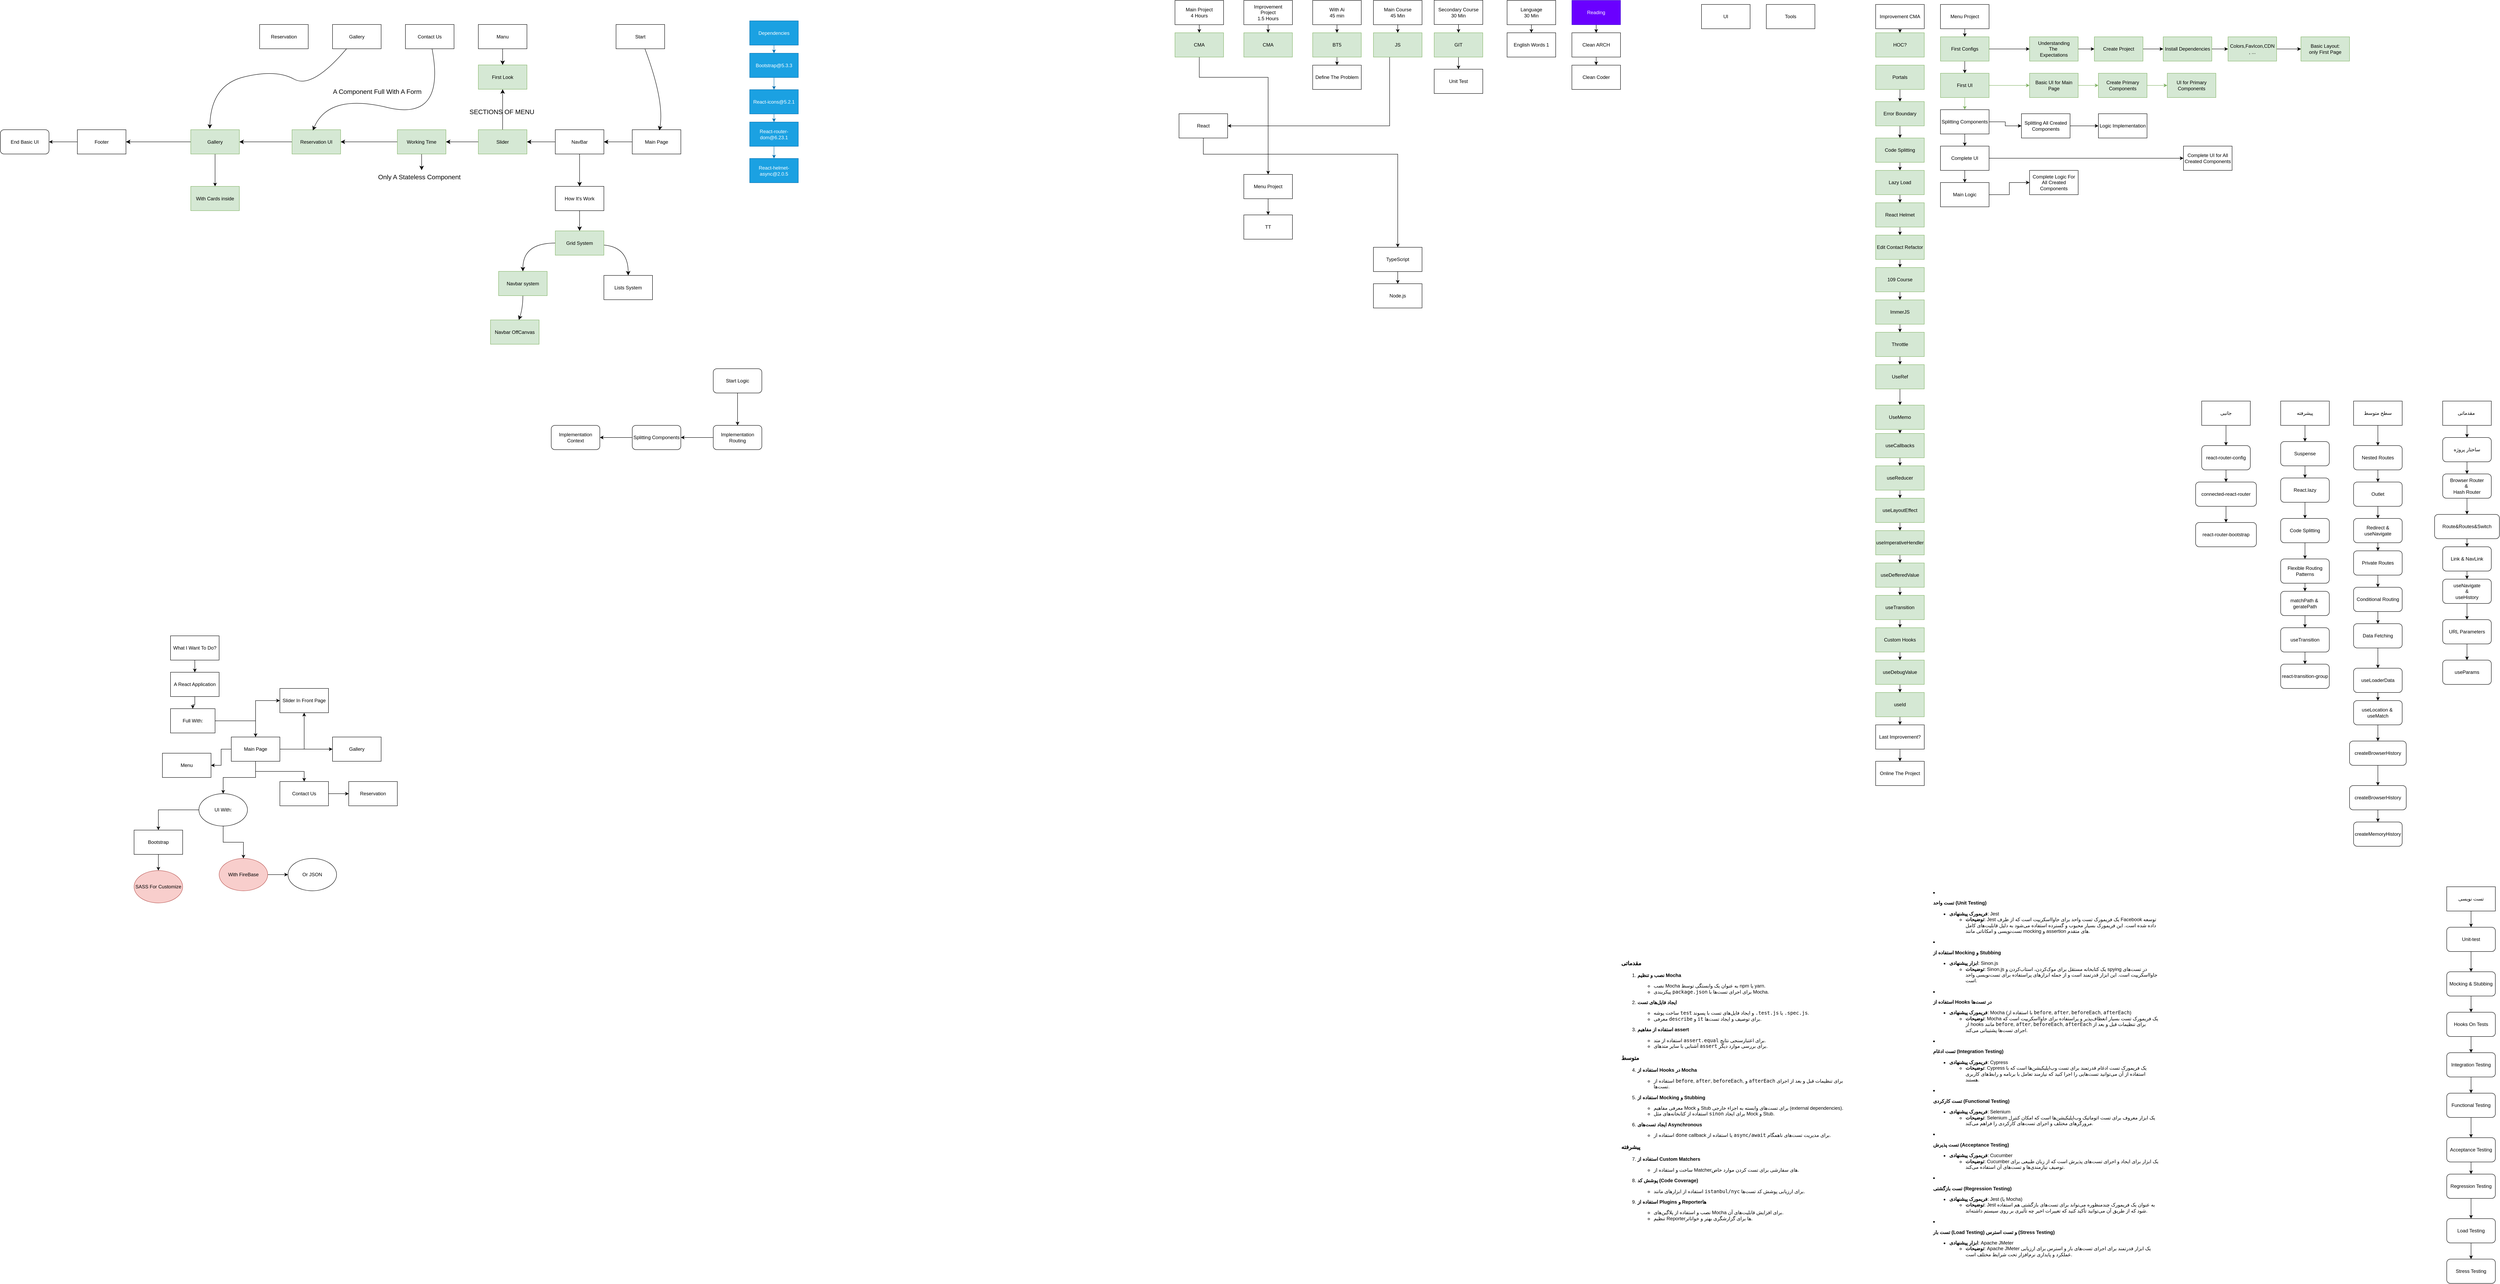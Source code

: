 <mxfile version="24.6.3" type="github">
  <diagram name="Page-1" id="LG2aejodbbx1wu4bJTzq">
    <mxGraphModel dx="6875" dy="1563" grid="1" gridSize="10" guides="1" tooltips="1" connect="1" arrows="1" fold="1" page="1" pageScale="1" pageWidth="850" pageHeight="1100" math="0" shadow="0">
      <root>
        <mxCell id="0" />
        <mxCell id="1" parent="0" />
        <mxCell id="z8JezbtAQ2rlnTOmX2S_-20" style="edgeStyle=orthogonalEdgeStyle;rounded=0;orthogonalLoop=1;jettySize=auto;html=1;" parent="1" source="z8JezbtAQ2rlnTOmX2S_-1" target="z8JezbtAQ2rlnTOmX2S_-21" edge="1">
          <mxGeometry relative="1" as="geometry">
            <mxPoint x="-100" y="120" as="targetPoint" />
          </mxGeometry>
        </mxCell>
        <mxCell id="z8JezbtAQ2rlnTOmX2S_-1" value="Secondary Course&lt;div&gt;30 Min&lt;/div&gt;" style="rounded=0;whiteSpace=wrap;html=1;" parent="1" vertex="1">
          <mxGeometry x="-160" y="39.5" width="120" height="60" as="geometry" />
        </mxCell>
        <mxCell id="z8JezbtAQ2rlnTOmX2S_-16" style="edgeStyle=orthogonalEdgeStyle;rounded=0;orthogonalLoop=1;jettySize=auto;html=1;" parent="1" source="z8JezbtAQ2rlnTOmX2S_-2" target="z8JezbtAQ2rlnTOmX2S_-17" edge="1">
          <mxGeometry relative="1" as="geometry">
            <mxPoint x="-740" y="130" as="targetPoint" />
          </mxGeometry>
        </mxCell>
        <mxCell id="z8JezbtAQ2rlnTOmX2S_-2" value="Main Project&lt;div&gt;4 Hours&lt;/div&gt;" style="rounded=0;whiteSpace=wrap;html=1;" parent="1" vertex="1">
          <mxGeometry x="-800" y="40" width="120" height="60" as="geometry" />
        </mxCell>
        <mxCell id="z8JezbtAQ2rlnTOmX2S_-10" style="edgeStyle=orthogonalEdgeStyle;rounded=0;orthogonalLoop=1;jettySize=auto;html=1;" parent="1" source="z8JezbtAQ2rlnTOmX2S_-3" target="z8JezbtAQ2rlnTOmX2S_-11" edge="1">
          <mxGeometry relative="1" as="geometry">
            <mxPoint x="-250" y="130" as="targetPoint" />
          </mxGeometry>
        </mxCell>
        <mxCell id="z8JezbtAQ2rlnTOmX2S_-3" value="Main Course&lt;div&gt;45 Min&lt;/div&gt;" style="rounded=0;whiteSpace=wrap;html=1;" parent="1" vertex="1">
          <mxGeometry x="-310" y="40" width="120" height="60" as="geometry" />
        </mxCell>
        <mxCell id="z8JezbtAQ2rlnTOmX2S_-24" style="edgeStyle=orthogonalEdgeStyle;rounded=0;orthogonalLoop=1;jettySize=auto;html=1;" parent="1" source="z8JezbtAQ2rlnTOmX2S_-4" target="z8JezbtAQ2rlnTOmX2S_-25" edge="1">
          <mxGeometry relative="1" as="geometry">
            <mxPoint x="-570" y="130" as="targetPoint" />
          </mxGeometry>
        </mxCell>
        <mxCell id="z8JezbtAQ2rlnTOmX2S_-4" value="Improvement&lt;div&gt;Project&lt;/div&gt;&lt;div&gt;1.5 Hours&lt;/div&gt;" style="rounded=0;whiteSpace=wrap;html=1;" parent="1" vertex="1">
          <mxGeometry x="-630" y="40" width="120" height="60" as="geometry" />
        </mxCell>
        <mxCell id="z8JezbtAQ2rlnTOmX2S_-5" value="UI" style="rounded=0;whiteSpace=wrap;html=1;" parent="1" vertex="1">
          <mxGeometry x="500" y="50" width="120" height="60" as="geometry" />
        </mxCell>
        <mxCell id="z8JezbtAQ2rlnTOmX2S_-6" value="Tools" style="rounded=0;whiteSpace=wrap;html=1;" parent="1" vertex="1">
          <mxGeometry x="660" y="50" width="120" height="60" as="geometry" />
        </mxCell>
        <mxCell id="z8JezbtAQ2rlnTOmX2S_-30" style="edgeStyle=orthogonalEdgeStyle;rounded=0;orthogonalLoop=1;jettySize=auto;html=1;" parent="1" source="z8JezbtAQ2rlnTOmX2S_-7" target="z8JezbtAQ2rlnTOmX2S_-31" edge="1">
          <mxGeometry relative="1" as="geometry">
            <mxPoint x="-400" y="130" as="targetPoint" />
          </mxGeometry>
        </mxCell>
        <mxCell id="z8JezbtAQ2rlnTOmX2S_-7" value="With Ai&lt;div&gt;45 min&lt;/div&gt;" style="rounded=0;whiteSpace=wrap;html=1;" parent="1" vertex="1">
          <mxGeometry x="-460" y="40" width="120" height="60" as="geometry" />
        </mxCell>
        <mxCell id="z8JezbtAQ2rlnTOmX2S_-26" style="edgeStyle=orthogonalEdgeStyle;rounded=0;orthogonalLoop=1;jettySize=auto;html=1;" parent="1" source="z8JezbtAQ2rlnTOmX2S_-8" target="z8JezbtAQ2rlnTOmX2S_-27" edge="1">
          <mxGeometry relative="1" as="geometry">
            <mxPoint x="240" y="130" as="targetPoint" />
          </mxGeometry>
        </mxCell>
        <mxCell id="z8JezbtAQ2rlnTOmX2S_-8" value="Reading" style="rounded=0;whiteSpace=wrap;html=1;fillColor=#6a00ff;fontColor=#ffffff;strokeColor=#3700CC;" parent="1" vertex="1">
          <mxGeometry x="180" y="40" width="120" height="60" as="geometry" />
        </mxCell>
        <mxCell id="z8JezbtAQ2rlnTOmX2S_-28" style="edgeStyle=orthogonalEdgeStyle;rounded=0;orthogonalLoop=1;jettySize=auto;html=1;" parent="1" source="z8JezbtAQ2rlnTOmX2S_-9" target="z8JezbtAQ2rlnTOmX2S_-29" edge="1">
          <mxGeometry relative="1" as="geometry">
            <mxPoint x="80" y="130" as="targetPoint" />
          </mxGeometry>
        </mxCell>
        <mxCell id="z8JezbtAQ2rlnTOmX2S_-9" value="Language&lt;div&gt;30 Min&lt;/div&gt;" style="rounded=0;whiteSpace=wrap;html=1;" parent="1" vertex="1">
          <mxGeometry x="20" y="40" width="120" height="60" as="geometry" />
        </mxCell>
        <mxCell id="z8JezbtAQ2rlnTOmX2S_-14" style="edgeStyle=orthogonalEdgeStyle;rounded=0;orthogonalLoop=1;jettySize=auto;html=1;" parent="1" source="z8JezbtAQ2rlnTOmX2S_-11" target="z8JezbtAQ2rlnTOmX2S_-15" edge="1">
          <mxGeometry relative="1" as="geometry">
            <mxPoint x="-250" y="220" as="targetPoint" />
            <Array as="points">
              <mxPoint x="-270" y="350" />
            </Array>
          </mxGeometry>
        </mxCell>
        <mxCell id="z8JezbtAQ2rlnTOmX2S_-11" value="JS" style="rounded=0;whiteSpace=wrap;html=1;fillColor=#d5e8d4;strokeColor=#82b366;" parent="1" vertex="1">
          <mxGeometry x="-310" y="120" width="120" height="60" as="geometry" />
        </mxCell>
        <mxCell id="KyUrAidOEwDMEyV5-HBK-1" style="edgeStyle=orthogonalEdgeStyle;rounded=0;orthogonalLoop=1;jettySize=auto;html=1;" parent="1" source="z8JezbtAQ2rlnTOmX2S_-15" target="KyUrAidOEwDMEyV5-HBK-2" edge="1">
          <mxGeometry relative="1" as="geometry">
            <mxPoint x="-250" y="300" as="targetPoint" />
            <Array as="points">
              <mxPoint x="-730" y="420" />
              <mxPoint x="-250" y="420" />
            </Array>
          </mxGeometry>
        </mxCell>
        <mxCell id="z8JezbtAQ2rlnTOmX2S_-15" value="React" style="rounded=0;whiteSpace=wrap;html=1;" parent="1" vertex="1">
          <mxGeometry x="-790" y="320" width="120" height="60" as="geometry" />
        </mxCell>
        <mxCell id="z8JezbtAQ2rlnTOmX2S_-18" style="edgeStyle=orthogonalEdgeStyle;rounded=0;orthogonalLoop=1;jettySize=auto;html=1;" parent="1" source="z8JezbtAQ2rlnTOmX2S_-17" target="z8JezbtAQ2rlnTOmX2S_-19" edge="1">
          <mxGeometry relative="1" as="geometry">
            <mxPoint x="-740" y="210" as="targetPoint" />
            <Array as="points">
              <mxPoint x="-740" y="230" />
              <mxPoint x="-570" y="230" />
            </Array>
          </mxGeometry>
        </mxCell>
        <mxCell id="z8JezbtAQ2rlnTOmX2S_-17" value="CMA" style="rounded=0;whiteSpace=wrap;html=1;fillColor=#d5e8d4;strokeColor=#82b366;" parent="1" vertex="1">
          <mxGeometry x="-800" y="120" width="120" height="60" as="geometry" />
        </mxCell>
        <mxCell id="z8JezbtAQ2rlnTOmX2S_-36" style="edgeStyle=orthogonalEdgeStyle;rounded=0;orthogonalLoop=1;jettySize=auto;html=1;" parent="1" source="z8JezbtAQ2rlnTOmX2S_-19" target="z8JezbtAQ2rlnTOmX2S_-37" edge="1">
          <mxGeometry relative="1" as="geometry">
            <mxPoint x="-740" y="310" as="targetPoint" />
          </mxGeometry>
        </mxCell>
        <mxCell id="z8JezbtAQ2rlnTOmX2S_-19" value="Menu Project" style="rounded=0;whiteSpace=wrap;html=1;" parent="1" vertex="1">
          <mxGeometry x="-630" y="470" width="120" height="60" as="geometry" />
        </mxCell>
        <mxCell id="z8JezbtAQ2rlnTOmX2S_-22" style="edgeStyle=orthogonalEdgeStyle;rounded=0;orthogonalLoop=1;jettySize=auto;html=1;" parent="1" source="z8JezbtAQ2rlnTOmX2S_-21" target="z8JezbtAQ2rlnTOmX2S_-23" edge="1">
          <mxGeometry relative="1" as="geometry">
            <mxPoint x="-100" y="210" as="targetPoint" />
          </mxGeometry>
        </mxCell>
        <mxCell id="z8JezbtAQ2rlnTOmX2S_-21" value="GIT" style="rounded=0;whiteSpace=wrap;html=1;fillColor=#d5e8d4;strokeColor=#82b366;" parent="1" vertex="1">
          <mxGeometry x="-160" y="120" width="120" height="60" as="geometry" />
        </mxCell>
        <mxCell id="z8JezbtAQ2rlnTOmX2S_-23" value="Unit Test" style="rounded=0;whiteSpace=wrap;html=1;" parent="1" vertex="1">
          <mxGeometry x="-160" y="210" width="120" height="60" as="geometry" />
        </mxCell>
        <mxCell id="z8JezbtAQ2rlnTOmX2S_-25" value="CMA" style="rounded=0;whiteSpace=wrap;html=1;fillColor=#d5e8d4;strokeColor=#82b366;" parent="1" vertex="1">
          <mxGeometry x="-630" y="120" width="120" height="60" as="geometry" />
        </mxCell>
        <mxCell id="z8JezbtAQ2rlnTOmX2S_-34" style="edgeStyle=orthogonalEdgeStyle;rounded=0;orthogonalLoop=1;jettySize=auto;html=1;" parent="1" source="z8JezbtAQ2rlnTOmX2S_-27" target="z8JezbtAQ2rlnTOmX2S_-35" edge="1">
          <mxGeometry relative="1" as="geometry">
            <mxPoint x="240" y="210" as="targetPoint" />
          </mxGeometry>
        </mxCell>
        <mxCell id="z8JezbtAQ2rlnTOmX2S_-27" value="Clean ARCH" style="rounded=0;whiteSpace=wrap;html=1;" parent="1" vertex="1">
          <mxGeometry x="180" y="120" width="120" height="60" as="geometry" />
        </mxCell>
        <mxCell id="z8JezbtAQ2rlnTOmX2S_-29" value="English Words 1" style="rounded=0;whiteSpace=wrap;html=1;" parent="1" vertex="1">
          <mxGeometry x="20" y="120" width="120" height="60" as="geometry" />
        </mxCell>
        <mxCell id="z8JezbtAQ2rlnTOmX2S_-32" style="edgeStyle=orthogonalEdgeStyle;rounded=0;orthogonalLoop=1;jettySize=auto;html=1;" parent="1" source="z8JezbtAQ2rlnTOmX2S_-31" target="z8JezbtAQ2rlnTOmX2S_-33" edge="1">
          <mxGeometry relative="1" as="geometry">
            <mxPoint x="-400" y="210" as="targetPoint" />
          </mxGeometry>
        </mxCell>
        <mxCell id="z8JezbtAQ2rlnTOmX2S_-31" value="BT5" style="rounded=0;whiteSpace=wrap;html=1;fillColor=#d5e8d4;strokeColor=#82b366;" parent="1" vertex="1">
          <mxGeometry x="-460" y="120" width="120" height="60" as="geometry" />
        </mxCell>
        <mxCell id="z8JezbtAQ2rlnTOmX2S_-33" value="Define The Problem" style="rounded=0;whiteSpace=wrap;html=1;" parent="1" vertex="1">
          <mxGeometry x="-460" y="200" width="120" height="60" as="geometry" />
        </mxCell>
        <mxCell id="z8JezbtAQ2rlnTOmX2S_-35" value="Clean Coder" style="rounded=0;whiteSpace=wrap;html=1;" parent="1" vertex="1">
          <mxGeometry x="180" y="200" width="120" height="60" as="geometry" />
        </mxCell>
        <mxCell id="z8JezbtAQ2rlnTOmX2S_-37" value="TT" style="rounded=0;whiteSpace=wrap;html=1;" parent="1" vertex="1">
          <mxGeometry x="-630" y="570" width="120" height="60" as="geometry" />
        </mxCell>
        <mxCell id="KyUrAidOEwDMEyV5-HBK-3" style="edgeStyle=orthogonalEdgeStyle;rounded=0;orthogonalLoop=1;jettySize=auto;html=1;" parent="1" source="KyUrAidOEwDMEyV5-HBK-2" target="KyUrAidOEwDMEyV5-HBK-4" edge="1">
          <mxGeometry relative="1" as="geometry">
            <mxPoint x="-250" y="750" as="targetPoint" />
          </mxGeometry>
        </mxCell>
        <mxCell id="KyUrAidOEwDMEyV5-HBK-2" value="TypeScript" style="rounded=0;whiteSpace=wrap;html=1;" parent="1" vertex="1">
          <mxGeometry x="-310" y="650" width="120" height="60" as="geometry" />
        </mxCell>
        <mxCell id="KyUrAidOEwDMEyV5-HBK-4" value="Node.js" style="rounded=0;whiteSpace=wrap;html=1;" parent="1" vertex="1">
          <mxGeometry x="-310" y="740" width="120" height="60" as="geometry" />
        </mxCell>
        <mxCell id="KyUrAidOEwDMEyV5-HBK-6" style="edgeStyle=orthogonalEdgeStyle;rounded=0;orthogonalLoop=1;jettySize=auto;html=1;" parent="1" source="KyUrAidOEwDMEyV5-HBK-5" target="KyUrAidOEwDMEyV5-HBK-7" edge="1">
          <mxGeometry relative="1" as="geometry">
            <mxPoint x="990" y="150" as="targetPoint" />
          </mxGeometry>
        </mxCell>
        <mxCell id="KyUrAidOEwDMEyV5-HBK-5" value="Improvement CMA" style="rounded=0;whiteSpace=wrap;html=1;" parent="1" vertex="1">
          <mxGeometry x="930" y="50" width="120" height="60" as="geometry" />
        </mxCell>
        <mxCell id="KyUrAidOEwDMEyV5-HBK-7" value="HOC?" style="rounded=0;whiteSpace=wrap;html=1;fillColor=#d5e8d4;strokeColor=#82b366;" parent="1" vertex="1">
          <mxGeometry x="930" y="120" width="120" height="60" as="geometry" />
        </mxCell>
        <mxCell id="KyUrAidOEwDMEyV5-HBK-9" style="edgeStyle=orthogonalEdgeStyle;rounded=0;orthogonalLoop=1;jettySize=auto;html=1;" parent="1" source="KyUrAidOEwDMEyV5-HBK-8" target="KyUrAidOEwDMEyV5-HBK-10" edge="1">
          <mxGeometry relative="1" as="geometry">
            <mxPoint x="990" y="290" as="targetPoint" />
          </mxGeometry>
        </mxCell>
        <mxCell id="KyUrAidOEwDMEyV5-HBK-8" value="Portals" style="rounded=0;whiteSpace=wrap;html=1;fillColor=#d5e8d4;strokeColor=#82b366;" parent="1" vertex="1">
          <mxGeometry x="930" y="200" width="120" height="60" as="geometry" />
        </mxCell>
        <mxCell id="KyUrAidOEwDMEyV5-HBK-11" style="edgeStyle=orthogonalEdgeStyle;rounded=0;orthogonalLoop=1;jettySize=auto;html=1;" parent="1" source="KyUrAidOEwDMEyV5-HBK-10" target="KyUrAidOEwDMEyV5-HBK-12" edge="1">
          <mxGeometry relative="1" as="geometry">
            <mxPoint x="990" y="380" as="targetPoint" />
          </mxGeometry>
        </mxCell>
        <mxCell id="KyUrAidOEwDMEyV5-HBK-10" value="Error Boundary" style="rounded=0;whiteSpace=wrap;html=1;fillColor=#d5e8d4;strokeColor=#82b366;" parent="1" vertex="1">
          <mxGeometry x="930" y="290" width="120" height="60" as="geometry" />
        </mxCell>
        <mxCell id="KyUrAidOEwDMEyV5-HBK-13" style="edgeStyle=orthogonalEdgeStyle;rounded=0;orthogonalLoop=1;jettySize=auto;html=1;" parent="1" source="KyUrAidOEwDMEyV5-HBK-12" target="KyUrAidOEwDMEyV5-HBK-14" edge="1">
          <mxGeometry relative="1" as="geometry">
            <mxPoint x="990" y="470" as="targetPoint" />
          </mxGeometry>
        </mxCell>
        <mxCell id="KyUrAidOEwDMEyV5-HBK-12" value="Code Splitting" style="rounded=0;whiteSpace=wrap;html=1;fillColor=#d5e8d4;strokeColor=#82b366;" parent="1" vertex="1">
          <mxGeometry x="930" y="380" width="120" height="60" as="geometry" />
        </mxCell>
        <mxCell id="KyUrAidOEwDMEyV5-HBK-15" style="edgeStyle=orthogonalEdgeStyle;rounded=0;orthogonalLoop=1;jettySize=auto;html=1;" parent="1" source="KyUrAidOEwDMEyV5-HBK-14" target="KyUrAidOEwDMEyV5-HBK-16" edge="1">
          <mxGeometry relative="1" as="geometry">
            <mxPoint x="990" y="550" as="targetPoint" />
          </mxGeometry>
        </mxCell>
        <mxCell id="KyUrAidOEwDMEyV5-HBK-14" value="Lazy Load" style="rounded=0;whiteSpace=wrap;html=1;fillColor=#d5e8d4;strokeColor=#82b366;" parent="1" vertex="1">
          <mxGeometry x="930" y="460" width="120" height="60" as="geometry" />
        </mxCell>
        <mxCell id="KyUrAidOEwDMEyV5-HBK-17" style="edgeStyle=orthogonalEdgeStyle;rounded=0;orthogonalLoop=1;jettySize=auto;html=1;" parent="1" source="KyUrAidOEwDMEyV5-HBK-16" target="KyUrAidOEwDMEyV5-HBK-18" edge="1">
          <mxGeometry relative="1" as="geometry">
            <mxPoint x="990" y="630" as="targetPoint" />
          </mxGeometry>
        </mxCell>
        <mxCell id="KyUrAidOEwDMEyV5-HBK-16" value="React Helmet" style="rounded=0;whiteSpace=wrap;html=1;fillColor=#d5e8d4;strokeColor=#82b366;" parent="1" vertex="1">
          <mxGeometry x="930" y="540" width="120" height="60" as="geometry" />
        </mxCell>
        <mxCell id="KyUrAidOEwDMEyV5-HBK-19" style="edgeStyle=orthogonalEdgeStyle;rounded=0;orthogonalLoop=1;jettySize=auto;html=1;" parent="1" source="KyUrAidOEwDMEyV5-HBK-18" target="KyUrAidOEwDMEyV5-HBK-20" edge="1">
          <mxGeometry relative="1" as="geometry">
            <mxPoint x="990" y="710" as="targetPoint" />
          </mxGeometry>
        </mxCell>
        <mxCell id="KyUrAidOEwDMEyV5-HBK-18" value="Edit Contact Refactor" style="rounded=0;whiteSpace=wrap;html=1;fillColor=#d5e8d4;strokeColor=#82b366;" parent="1" vertex="1">
          <mxGeometry x="930" y="620" width="120" height="60" as="geometry" />
        </mxCell>
        <mxCell id="KyUrAidOEwDMEyV5-HBK-21" style="edgeStyle=orthogonalEdgeStyle;rounded=0;orthogonalLoop=1;jettySize=auto;html=1;" parent="1" source="KyUrAidOEwDMEyV5-HBK-20" target="KyUrAidOEwDMEyV5-HBK-22" edge="1">
          <mxGeometry relative="1" as="geometry">
            <mxPoint x="990" y="800" as="targetPoint" />
          </mxGeometry>
        </mxCell>
        <mxCell id="KyUrAidOEwDMEyV5-HBK-20" value="109 Course" style="rounded=0;whiteSpace=wrap;html=1;fillColor=#d5e8d4;strokeColor=#82b366;" parent="1" vertex="1">
          <mxGeometry x="930" y="700" width="120" height="60" as="geometry" />
        </mxCell>
        <mxCell id="KyUrAidOEwDMEyV5-HBK-23" style="edgeStyle=orthogonalEdgeStyle;rounded=0;orthogonalLoop=1;jettySize=auto;html=1;" parent="1" source="KyUrAidOEwDMEyV5-HBK-22" target="KyUrAidOEwDMEyV5-HBK-24" edge="1">
          <mxGeometry relative="1" as="geometry">
            <mxPoint x="990" y="870" as="targetPoint" />
          </mxGeometry>
        </mxCell>
        <mxCell id="KyUrAidOEwDMEyV5-HBK-22" value="ImmerJS" style="rounded=0;whiteSpace=wrap;html=1;fillColor=#d5e8d4;strokeColor=#82b366;" parent="1" vertex="1">
          <mxGeometry x="930" y="780" width="120" height="60" as="geometry" />
        </mxCell>
        <mxCell id="KyUrAidOEwDMEyV5-HBK-25" style="edgeStyle=orthogonalEdgeStyle;rounded=0;orthogonalLoop=1;jettySize=auto;html=1;" parent="1" source="KyUrAidOEwDMEyV5-HBK-24" target="KyUrAidOEwDMEyV5-HBK-26" edge="1">
          <mxGeometry relative="1" as="geometry">
            <mxPoint x="990" y="950" as="targetPoint" />
          </mxGeometry>
        </mxCell>
        <mxCell id="KyUrAidOEwDMEyV5-HBK-24" value="Throttle" style="rounded=0;whiteSpace=wrap;html=1;fillColor=#d5e8d4;strokeColor=#82b366;" parent="1" vertex="1">
          <mxGeometry x="930" y="860" width="120" height="60" as="geometry" />
        </mxCell>
        <mxCell id="KyUrAidOEwDMEyV5-HBK-27" style="edgeStyle=orthogonalEdgeStyle;rounded=0;orthogonalLoop=1;jettySize=auto;html=1;" parent="1" source="KyUrAidOEwDMEyV5-HBK-26" target="KyUrAidOEwDMEyV5-HBK-28" edge="1">
          <mxGeometry relative="1" as="geometry">
            <mxPoint x="990" y="1040" as="targetPoint" />
          </mxGeometry>
        </mxCell>
        <mxCell id="KyUrAidOEwDMEyV5-HBK-26" value="UseRef" style="rounded=0;whiteSpace=wrap;html=1;fillColor=#d5e8d4;strokeColor=#82b366;" parent="1" vertex="1">
          <mxGeometry x="930" y="940" width="120" height="60" as="geometry" />
        </mxCell>
        <mxCell id="KyUrAidOEwDMEyV5-HBK-29" style="edgeStyle=orthogonalEdgeStyle;rounded=0;orthogonalLoop=1;jettySize=auto;html=1;" parent="1" source="KyUrAidOEwDMEyV5-HBK-28" target="KyUrAidOEwDMEyV5-HBK-30" edge="1">
          <mxGeometry relative="1" as="geometry">
            <mxPoint x="990" y="1140" as="targetPoint" />
          </mxGeometry>
        </mxCell>
        <mxCell id="KyUrAidOEwDMEyV5-HBK-28" value="UseMemo" style="rounded=0;whiteSpace=wrap;html=1;fillColor=#d5e8d4;strokeColor=#82b366;" parent="1" vertex="1">
          <mxGeometry x="930" y="1040" width="120" height="60" as="geometry" />
        </mxCell>
        <mxCell id="KyUrAidOEwDMEyV5-HBK-31" style="edgeStyle=orthogonalEdgeStyle;rounded=0;orthogonalLoop=1;jettySize=auto;html=1;" parent="1" source="KyUrAidOEwDMEyV5-HBK-30" target="KyUrAidOEwDMEyV5-HBK-32" edge="1">
          <mxGeometry relative="1" as="geometry">
            <mxPoint x="990" y="1200" as="targetPoint" />
          </mxGeometry>
        </mxCell>
        <mxCell id="KyUrAidOEwDMEyV5-HBK-30" value="useCallbacks" style="rounded=0;whiteSpace=wrap;html=1;fillColor=#d5e8d4;strokeColor=#82b366;" parent="1" vertex="1">
          <mxGeometry x="930" y="1110" width="120" height="60" as="geometry" />
        </mxCell>
        <mxCell id="KyUrAidOEwDMEyV5-HBK-33" style="edgeStyle=orthogonalEdgeStyle;rounded=0;orthogonalLoop=1;jettySize=auto;html=1;" parent="1" source="KyUrAidOEwDMEyV5-HBK-32" target="KyUrAidOEwDMEyV5-HBK-34" edge="1">
          <mxGeometry relative="1" as="geometry">
            <mxPoint x="990" y="1280" as="targetPoint" />
          </mxGeometry>
        </mxCell>
        <mxCell id="KyUrAidOEwDMEyV5-HBK-32" value="useReducer" style="rounded=0;whiteSpace=wrap;html=1;fillColor=#d5e8d4;strokeColor=#82b366;" parent="1" vertex="1">
          <mxGeometry x="930" y="1190" width="120" height="60" as="geometry" />
        </mxCell>
        <mxCell id="KyUrAidOEwDMEyV5-HBK-35" style="edgeStyle=orthogonalEdgeStyle;rounded=0;orthogonalLoop=1;jettySize=auto;html=1;" parent="1" source="KyUrAidOEwDMEyV5-HBK-34" target="KyUrAidOEwDMEyV5-HBK-36" edge="1">
          <mxGeometry relative="1" as="geometry">
            <mxPoint x="990" y="1360" as="targetPoint" />
          </mxGeometry>
        </mxCell>
        <mxCell id="KyUrAidOEwDMEyV5-HBK-34" value="useLayoutEffect" style="rounded=0;whiteSpace=wrap;html=1;fillColor=#d5e8d4;strokeColor=#82b366;" parent="1" vertex="1">
          <mxGeometry x="930" y="1270" width="120" height="60" as="geometry" />
        </mxCell>
        <mxCell id="KyUrAidOEwDMEyV5-HBK-37" style="edgeStyle=orthogonalEdgeStyle;rounded=0;orthogonalLoop=1;jettySize=auto;html=1;" parent="1" source="KyUrAidOEwDMEyV5-HBK-36" target="KyUrAidOEwDMEyV5-HBK-38" edge="1">
          <mxGeometry relative="1" as="geometry">
            <mxPoint x="990" y="1450" as="targetPoint" />
          </mxGeometry>
        </mxCell>
        <mxCell id="KyUrAidOEwDMEyV5-HBK-36" value="useImperativeHendler" style="rounded=0;whiteSpace=wrap;html=1;fillColor=#d5e8d4;strokeColor=#82b366;" parent="1" vertex="1">
          <mxGeometry x="930" y="1350" width="120" height="60" as="geometry" />
        </mxCell>
        <mxCell id="KyUrAidOEwDMEyV5-HBK-39" style="edgeStyle=orthogonalEdgeStyle;rounded=0;orthogonalLoop=1;jettySize=auto;html=1;" parent="1" source="KyUrAidOEwDMEyV5-HBK-38" target="KyUrAidOEwDMEyV5-HBK-40" edge="1">
          <mxGeometry relative="1" as="geometry">
            <mxPoint x="990" y="1530" as="targetPoint" />
          </mxGeometry>
        </mxCell>
        <mxCell id="KyUrAidOEwDMEyV5-HBK-38" value="useDefferedValue" style="rounded=0;whiteSpace=wrap;html=1;fillColor=#d5e8d4;strokeColor=#82b366;" parent="1" vertex="1">
          <mxGeometry x="930" y="1430" width="120" height="60" as="geometry" />
        </mxCell>
        <mxCell id="KyUrAidOEwDMEyV5-HBK-41" style="edgeStyle=orthogonalEdgeStyle;rounded=0;orthogonalLoop=1;jettySize=auto;html=1;" parent="1" source="KyUrAidOEwDMEyV5-HBK-40" target="KyUrAidOEwDMEyV5-HBK-42" edge="1">
          <mxGeometry relative="1" as="geometry">
            <mxPoint x="990" y="1600" as="targetPoint" />
          </mxGeometry>
        </mxCell>
        <mxCell id="KyUrAidOEwDMEyV5-HBK-40" value="useTransition" style="rounded=0;whiteSpace=wrap;html=1;fillColor=#d5e8d4;strokeColor=#82b366;" parent="1" vertex="1">
          <mxGeometry x="930" y="1510" width="120" height="60" as="geometry" />
        </mxCell>
        <mxCell id="KyUrAidOEwDMEyV5-HBK-43" style="edgeStyle=orthogonalEdgeStyle;rounded=0;orthogonalLoop=1;jettySize=auto;html=1;" parent="1" source="KyUrAidOEwDMEyV5-HBK-42" target="KyUrAidOEwDMEyV5-HBK-44" edge="1">
          <mxGeometry relative="1" as="geometry">
            <mxPoint x="990" y="1680" as="targetPoint" />
          </mxGeometry>
        </mxCell>
        <mxCell id="KyUrAidOEwDMEyV5-HBK-42" value="Custom Hooks" style="rounded=0;whiteSpace=wrap;html=1;fillColor=#d5e8d4;strokeColor=#82b366;" parent="1" vertex="1">
          <mxGeometry x="930" y="1590" width="120" height="60" as="geometry" />
        </mxCell>
        <mxCell id="KyUrAidOEwDMEyV5-HBK-45" style="edgeStyle=orthogonalEdgeStyle;rounded=0;orthogonalLoop=1;jettySize=auto;html=1;" parent="1" source="KyUrAidOEwDMEyV5-HBK-44" target="KyUrAidOEwDMEyV5-HBK-46" edge="1">
          <mxGeometry relative="1" as="geometry">
            <mxPoint x="990" y="1760" as="targetPoint" />
          </mxGeometry>
        </mxCell>
        <mxCell id="KyUrAidOEwDMEyV5-HBK-44" value="useDebugValue" style="rounded=0;whiteSpace=wrap;html=1;fillColor=#d5e8d4;strokeColor=#82b366;" parent="1" vertex="1">
          <mxGeometry x="930" y="1670" width="120" height="60" as="geometry" />
        </mxCell>
        <mxCell id="KyUrAidOEwDMEyV5-HBK-47" style="edgeStyle=orthogonalEdgeStyle;rounded=0;orthogonalLoop=1;jettySize=auto;html=1;" parent="1" source="KyUrAidOEwDMEyV5-HBK-46" target="KyUrAidOEwDMEyV5-HBK-48" edge="1">
          <mxGeometry relative="1" as="geometry">
            <mxPoint x="990" y="1840" as="targetPoint" />
          </mxGeometry>
        </mxCell>
        <mxCell id="KyUrAidOEwDMEyV5-HBK-46" value="useId" style="rounded=0;whiteSpace=wrap;html=1;fillColor=#d5e8d4;strokeColor=#82b366;" parent="1" vertex="1">
          <mxGeometry x="930" y="1750" width="120" height="60" as="geometry" />
        </mxCell>
        <mxCell id="K-9rBzDbww7UCdtsAtUT-2" value="" style="edgeStyle=orthogonalEdgeStyle;rounded=0;orthogonalLoop=1;jettySize=auto;html=1;" parent="1" source="KyUrAidOEwDMEyV5-HBK-48" target="K-9rBzDbww7UCdtsAtUT-1" edge="1">
          <mxGeometry relative="1" as="geometry" />
        </mxCell>
        <mxCell id="KyUrAidOEwDMEyV5-HBK-48" value="Last Improvement?" style="rounded=0;whiteSpace=wrap;html=1;" parent="1" vertex="1">
          <mxGeometry x="930" y="1830" width="120" height="60" as="geometry" />
        </mxCell>
        <mxCell id="1rR0AmQa-GO-KA3AiBFW-1" style="edgeStyle=orthogonalEdgeStyle;rounded=0;orthogonalLoop=1;jettySize=auto;html=1;" parent="1" source="tOQx_NZllLaw5V6chD3Z-1" target="1rR0AmQa-GO-KA3AiBFW-2" edge="1">
          <mxGeometry relative="1" as="geometry">
            <mxPoint x="1150" y="140" as="targetPoint" />
          </mxGeometry>
        </mxCell>
        <mxCell id="tOQx_NZllLaw5V6chD3Z-1" value="Menu Project" style="rounded=0;whiteSpace=wrap;html=1;" parent="1" vertex="1">
          <mxGeometry x="1090" y="50" width="120" height="60" as="geometry" />
        </mxCell>
        <mxCell id="1rR0AmQa-GO-KA3AiBFW-3" style="edgeStyle=orthogonalEdgeStyle;rounded=0;orthogonalLoop=1;jettySize=auto;html=1;" parent="1" source="1rR0AmQa-GO-KA3AiBFW-2" target="1rR0AmQa-GO-KA3AiBFW-4" edge="1">
          <mxGeometry relative="1" as="geometry">
            <mxPoint x="1150" y="220" as="targetPoint" />
          </mxGeometry>
        </mxCell>
        <mxCell id="1rR0AmQa-GO-KA3AiBFW-11" style="edgeStyle=orthogonalEdgeStyle;rounded=0;orthogonalLoop=1;jettySize=auto;html=1;" parent="1" source="1rR0AmQa-GO-KA3AiBFW-2" target="1rR0AmQa-GO-KA3AiBFW-12" edge="1">
          <mxGeometry relative="1" as="geometry">
            <mxPoint x="1360" y="160" as="targetPoint" />
          </mxGeometry>
        </mxCell>
        <mxCell id="1rR0AmQa-GO-KA3AiBFW-2" value="First Configs" style="rounded=0;whiteSpace=wrap;html=1;fillColor=#d5e8d4;strokeColor=#82b366;" parent="1" vertex="1">
          <mxGeometry x="1090" y="130" width="120" height="60" as="geometry" />
        </mxCell>
        <mxCell id="1rR0AmQa-GO-KA3AiBFW-5" style="edgeStyle=orthogonalEdgeStyle;rounded=0;orthogonalLoop=1;jettySize=auto;html=1;fillColor=#d5e8d4;strokeColor=#82b366;" parent="1" source="1rR0AmQa-GO-KA3AiBFW-4" target="1rR0AmQa-GO-KA3AiBFW-6" edge="1">
          <mxGeometry relative="1" as="geometry">
            <mxPoint x="1150" y="320" as="targetPoint" />
          </mxGeometry>
        </mxCell>
        <mxCell id="1rR0AmQa-GO-KA3AiBFW-29" style="edgeStyle=orthogonalEdgeStyle;rounded=0;orthogonalLoop=1;jettySize=auto;html=1;fillColor=#d5e8d4;strokeColor=#82b366;" parent="1" source="1rR0AmQa-GO-KA3AiBFW-4" target="1rR0AmQa-GO-KA3AiBFW-17" edge="1">
          <mxGeometry relative="1" as="geometry" />
        </mxCell>
        <mxCell id="1rR0AmQa-GO-KA3AiBFW-4" value="First UI" style="rounded=0;whiteSpace=wrap;html=1;fillColor=#d5e8d4;strokeColor=#82b366;" parent="1" vertex="1">
          <mxGeometry x="1090" y="220" width="120" height="60" as="geometry" />
        </mxCell>
        <mxCell id="1rR0AmQa-GO-KA3AiBFW-7" style="edgeStyle=orthogonalEdgeStyle;rounded=0;orthogonalLoop=1;jettySize=auto;html=1;" parent="1" source="1rR0AmQa-GO-KA3AiBFW-6" target="1rR0AmQa-GO-KA3AiBFW-8" edge="1">
          <mxGeometry relative="1" as="geometry">
            <mxPoint x="1150" y="410" as="targetPoint" />
          </mxGeometry>
        </mxCell>
        <mxCell id="1rR0AmQa-GO-KA3AiBFW-64" style="edgeStyle=orthogonalEdgeStyle;rounded=0;orthogonalLoop=1;jettySize=auto;html=1;" parent="1" source="1rR0AmQa-GO-KA3AiBFW-6" target="1rR0AmQa-GO-KA3AiBFW-33" edge="1">
          <mxGeometry relative="1" as="geometry" />
        </mxCell>
        <mxCell id="1rR0AmQa-GO-KA3AiBFW-6" value="Splitting Components" style="rounded=0;whiteSpace=wrap;html=1;" parent="1" vertex="1">
          <mxGeometry x="1090" y="310" width="120" height="60" as="geometry" />
        </mxCell>
        <mxCell id="1rR0AmQa-GO-KA3AiBFW-9" style="edgeStyle=orthogonalEdgeStyle;rounded=0;orthogonalLoop=1;jettySize=auto;html=1;" parent="1" source="1rR0AmQa-GO-KA3AiBFW-8" target="1rR0AmQa-GO-KA3AiBFW-10" edge="1">
          <mxGeometry relative="1" as="geometry">
            <mxPoint x="1150" y="490" as="targetPoint" />
          </mxGeometry>
        </mxCell>
        <mxCell id="1rR0AmQa-GO-KA3AiBFW-66" style="edgeStyle=orthogonalEdgeStyle;rounded=0;orthogonalLoop=1;jettySize=auto;html=1;" parent="1" source="1rR0AmQa-GO-KA3AiBFW-8" target="1rR0AmQa-GO-KA3AiBFW-67" edge="1">
          <mxGeometry relative="1" as="geometry">
            <mxPoint x="1320" y="430" as="targetPoint" />
          </mxGeometry>
        </mxCell>
        <mxCell id="1rR0AmQa-GO-KA3AiBFW-8" value="Complete UI" style="rounded=0;whiteSpace=wrap;html=1;" parent="1" vertex="1">
          <mxGeometry x="1090" y="400" width="120" height="60" as="geometry" />
        </mxCell>
        <mxCell id="1rR0AmQa-GO-KA3AiBFW-68" style="edgeStyle=orthogonalEdgeStyle;rounded=0;orthogonalLoop=1;jettySize=auto;html=1;" parent="1" source="1rR0AmQa-GO-KA3AiBFW-10" target="1rR0AmQa-GO-KA3AiBFW-69" edge="1">
          <mxGeometry relative="1" as="geometry">
            <mxPoint x="1290" y="520" as="targetPoint" />
          </mxGeometry>
        </mxCell>
        <mxCell id="1rR0AmQa-GO-KA3AiBFW-10" value="Main Logic" style="rounded=0;whiteSpace=wrap;html=1;" parent="1" vertex="1">
          <mxGeometry x="1090" y="490" width="120" height="60" as="geometry" />
        </mxCell>
        <mxCell id="1rR0AmQa-GO-KA3AiBFW-20" style="edgeStyle=orthogonalEdgeStyle;rounded=0;orthogonalLoop=1;jettySize=auto;html=1;" parent="1" source="1rR0AmQa-GO-KA3AiBFW-12" edge="1">
          <mxGeometry relative="1" as="geometry">
            <mxPoint x="1470" y="160" as="targetPoint" />
          </mxGeometry>
        </mxCell>
        <mxCell id="1rR0AmQa-GO-KA3AiBFW-12" value="Understanding&lt;div&gt;The&amp;nbsp;&lt;/div&gt;&lt;div&gt;Expectations&lt;/div&gt;" style="rounded=0;whiteSpace=wrap;html=1;fillColor=#d5e8d4;strokeColor=#82b366;" parent="1" vertex="1">
          <mxGeometry x="1310" y="130" width="120" height="60" as="geometry" />
        </mxCell>
        <mxCell id="1rR0AmQa-GO-KA3AiBFW-13" value="UI for Primary Components" style="rounded=0;whiteSpace=wrap;html=1;fillColor=#d5e8d4;strokeColor=#82b366;" parent="1" vertex="1">
          <mxGeometry x="1650" y="220" width="120" height="60" as="geometry" />
        </mxCell>
        <mxCell id="1rR0AmQa-GO-KA3AiBFW-14" value="Basic Layout:&lt;div&gt;only First Page&lt;/div&gt;" style="rounded=0;whiteSpace=wrap;html=1;fillColor=#d5e8d4;strokeColor=#82b366;" parent="1" vertex="1">
          <mxGeometry x="1980" y="130" width="120" height="60" as="geometry" />
        </mxCell>
        <mxCell id="1rR0AmQa-GO-KA3AiBFW-31" style="edgeStyle=orthogonalEdgeStyle;rounded=0;orthogonalLoop=1;jettySize=auto;html=1;fillColor=#d5e8d4;strokeColor=#82b366;" parent="1" source="1rR0AmQa-GO-KA3AiBFW-15" target="1rR0AmQa-GO-KA3AiBFW-13" edge="1">
          <mxGeometry relative="1" as="geometry" />
        </mxCell>
        <mxCell id="1rR0AmQa-GO-KA3AiBFW-15" value="Create Primary Components" style="rounded=0;whiteSpace=wrap;html=1;fillColor=#d5e8d4;strokeColor=#82b366;" parent="1" vertex="1">
          <mxGeometry x="1480" y="220" width="120" height="60" as="geometry" />
        </mxCell>
        <mxCell id="1rR0AmQa-GO-KA3AiBFW-25" value="" style="edgeStyle=orthogonalEdgeStyle;rounded=0;orthogonalLoop=1;jettySize=auto;html=1;" parent="1" source="1rR0AmQa-GO-KA3AiBFW-16" target="1rR0AmQa-GO-KA3AiBFW-14" edge="1">
          <mxGeometry relative="1" as="geometry" />
        </mxCell>
        <mxCell id="1rR0AmQa-GO-KA3AiBFW-26" style="edgeStyle=orthogonalEdgeStyle;rounded=0;orthogonalLoop=1;jettySize=auto;html=1;" parent="1" source="1rR0AmQa-GO-KA3AiBFW-16" target="1rR0AmQa-GO-KA3AiBFW-14" edge="1">
          <mxGeometry relative="1" as="geometry" />
        </mxCell>
        <mxCell id="1rR0AmQa-GO-KA3AiBFW-16" value="Colors,FavIcon,CDN&lt;div&gt;, ...&lt;/div&gt;" style="rounded=0;whiteSpace=wrap;html=1;fillColor=#d5e8d4;strokeColor=#82b366;" parent="1" vertex="1">
          <mxGeometry x="1800" y="130" width="120" height="60" as="geometry" />
        </mxCell>
        <mxCell id="1rR0AmQa-GO-KA3AiBFW-30" style="edgeStyle=orthogonalEdgeStyle;rounded=0;orthogonalLoop=1;jettySize=auto;html=1;entryX=0;entryY=0.5;entryDx=0;entryDy=0;fillColor=#d5e8d4;strokeColor=#82b366;" parent="1" source="1rR0AmQa-GO-KA3AiBFW-17" target="1rR0AmQa-GO-KA3AiBFW-15" edge="1">
          <mxGeometry relative="1" as="geometry" />
        </mxCell>
        <mxCell id="1rR0AmQa-GO-KA3AiBFW-17" value="Basic UI for Main Page" style="rounded=0;whiteSpace=wrap;html=1;fillColor=#d5e8d4;strokeColor=#82b366;" parent="1" vertex="1">
          <mxGeometry x="1310" y="220" width="120" height="60" as="geometry" />
        </mxCell>
        <mxCell id="1rR0AmQa-GO-KA3AiBFW-22" style="edgeStyle=orthogonalEdgeStyle;rounded=0;orthogonalLoop=1;jettySize=auto;html=1;entryX=0;entryY=0.5;entryDx=0;entryDy=0;" parent="1" source="1rR0AmQa-GO-KA3AiBFW-18" target="1rR0AmQa-GO-KA3AiBFW-16" edge="1">
          <mxGeometry relative="1" as="geometry" />
        </mxCell>
        <mxCell id="1rR0AmQa-GO-KA3AiBFW-18" value="Install Dependencies" style="rounded=0;whiteSpace=wrap;html=1;fillColor=#d5e8d4;strokeColor=#82b366;" parent="1" vertex="1">
          <mxGeometry x="1640" y="130" width="120" height="60" as="geometry" />
        </mxCell>
        <mxCell id="1rR0AmQa-GO-KA3AiBFW-21" style="edgeStyle=orthogonalEdgeStyle;rounded=0;orthogonalLoop=1;jettySize=auto;html=1;" parent="1" source="1rR0AmQa-GO-KA3AiBFW-19" target="1rR0AmQa-GO-KA3AiBFW-18" edge="1">
          <mxGeometry relative="1" as="geometry" />
        </mxCell>
        <mxCell id="1rR0AmQa-GO-KA3AiBFW-19" value="Create Project" style="rounded=0;whiteSpace=wrap;html=1;fillColor=#d5e8d4;strokeColor=#82b366;" parent="1" vertex="1">
          <mxGeometry x="1470" y="130" width="120" height="60" as="geometry" />
        </mxCell>
        <mxCell id="1rR0AmQa-GO-KA3AiBFW-65" style="edgeStyle=orthogonalEdgeStyle;rounded=0;orthogonalLoop=1;jettySize=auto;html=1;entryX=0;entryY=0.5;entryDx=0;entryDy=0;" parent="1" source="1rR0AmQa-GO-KA3AiBFW-33" target="1rR0AmQa-GO-KA3AiBFW-61" edge="1">
          <mxGeometry relative="1" as="geometry" />
        </mxCell>
        <mxCell id="1rR0AmQa-GO-KA3AiBFW-33" value="Splitting All Created&lt;div&gt;Components&lt;/div&gt;" style="rounded=0;whiteSpace=wrap;html=1;" parent="1" vertex="1">
          <mxGeometry x="1290" y="320" width="120" height="60" as="geometry" />
        </mxCell>
        <mxCell id="1rR0AmQa-GO-KA3AiBFW-61" value="Logic Implementation" style="rounded=0;whiteSpace=wrap;html=1;" parent="1" vertex="1">
          <mxGeometry x="1480" y="320" width="120" height="60" as="geometry" />
        </mxCell>
        <mxCell id="1rR0AmQa-GO-KA3AiBFW-67" value="Complete UI for All Created Components" style="rounded=0;whiteSpace=wrap;html=1;" parent="1" vertex="1">
          <mxGeometry x="1690" y="400" width="120" height="60" as="geometry" />
        </mxCell>
        <mxCell id="1rR0AmQa-GO-KA3AiBFW-69" value="Complete Logic For All Created Components" style="rounded=0;whiteSpace=wrap;html=1;" parent="1" vertex="1">
          <mxGeometry x="1310" y="460" width="120" height="60" as="geometry" />
        </mxCell>
        <mxCell id="WAkmFwhDYBlKhz74opgl-15" style="edgeStyle=orthogonalEdgeStyle;rounded=0;orthogonalLoop=1;jettySize=auto;html=1;" parent="1" source="WAkmFwhDYBlKhz74opgl-16" target="WAkmFwhDYBlKhz74opgl-18" edge="1">
          <mxGeometry relative="1" as="geometry">
            <mxPoint x="-3220" y="1700" as="targetPoint" />
          </mxGeometry>
        </mxCell>
        <mxCell id="WAkmFwhDYBlKhz74opgl-16" value="What I Want To Do?" style="rounded=0;whiteSpace=wrap;html=1;" parent="1" vertex="1">
          <mxGeometry x="-3280" y="1610" width="120" height="60" as="geometry" />
        </mxCell>
        <mxCell id="WAkmFwhDYBlKhz74opgl-17" style="edgeStyle=orthogonalEdgeStyle;rounded=0;orthogonalLoop=1;jettySize=auto;html=1;" parent="1" source="WAkmFwhDYBlKhz74opgl-18" target="WAkmFwhDYBlKhz74opgl-20" edge="1">
          <mxGeometry relative="1" as="geometry">
            <mxPoint x="-3220" y="1800" as="targetPoint" />
          </mxGeometry>
        </mxCell>
        <mxCell id="WAkmFwhDYBlKhz74opgl-18" value="A React Application" style="rounded=0;whiteSpace=wrap;html=1;" parent="1" vertex="1">
          <mxGeometry x="-3280" y="1700" width="120" height="60" as="geometry" />
        </mxCell>
        <mxCell id="WAkmFwhDYBlKhz74opgl-19" style="edgeStyle=orthogonalEdgeStyle;rounded=0;orthogonalLoop=1;jettySize=auto;html=1;" parent="1" source="WAkmFwhDYBlKhz74opgl-20" target="WAkmFwhDYBlKhz74opgl-27" edge="1">
          <mxGeometry relative="1" as="geometry">
            <mxPoint x="-3110" y="1820" as="targetPoint" />
            <Array as="points">
              <mxPoint x="-3070" y="1820" />
            </Array>
          </mxGeometry>
        </mxCell>
        <mxCell id="WAkmFwhDYBlKhz74opgl-20" value="Full With:" style="rounded=0;whiteSpace=wrap;html=1;" parent="1" vertex="1">
          <mxGeometry x="-3280" y="1790" width="110" height="60" as="geometry" />
        </mxCell>
        <mxCell id="WAkmFwhDYBlKhz74opgl-21" value="Menu" style="rounded=0;whiteSpace=wrap;html=1;" parent="1" vertex="1">
          <mxGeometry x="-3300" y="1900" width="120" height="60" as="geometry" />
        </mxCell>
        <mxCell id="WAkmFwhDYBlKhz74opgl-22" style="edgeStyle=orthogonalEdgeStyle;rounded=0;orthogonalLoop=1;jettySize=auto;html=1;" parent="1" source="WAkmFwhDYBlKhz74opgl-27" target="WAkmFwhDYBlKhz74opgl-29" edge="1">
          <mxGeometry relative="1" as="geometry">
            <mxPoint x="-2980" y="1890" as="targetPoint" />
          </mxGeometry>
        </mxCell>
        <mxCell id="WAkmFwhDYBlKhz74opgl-23" style="edgeStyle=orthogonalEdgeStyle;rounded=0;orthogonalLoop=1;jettySize=auto;html=1;" parent="1" source="WAkmFwhDYBlKhz74opgl-27" target="WAkmFwhDYBlKhz74opgl-21" edge="1">
          <mxGeometry relative="1" as="geometry" />
        </mxCell>
        <mxCell id="WAkmFwhDYBlKhz74opgl-24" style="edgeStyle=orthogonalEdgeStyle;rounded=0;orthogonalLoop=1;jettySize=auto;html=1;entryX=0.5;entryY=0;entryDx=0;entryDy=0;" parent="1" source="WAkmFwhDYBlKhz74opgl-27" target="WAkmFwhDYBlKhz74opgl-33" edge="1">
          <mxGeometry relative="1" as="geometry" />
        </mxCell>
        <mxCell id="WAkmFwhDYBlKhz74opgl-25" style="edgeStyle=orthogonalEdgeStyle;rounded=0;orthogonalLoop=1;jettySize=auto;html=1;entryX=0;entryY=0.5;entryDx=0;entryDy=0;" parent="1" source="WAkmFwhDYBlKhz74opgl-27" target="WAkmFwhDYBlKhz74opgl-31" edge="1">
          <mxGeometry relative="1" as="geometry" />
        </mxCell>
        <mxCell id="WAkmFwhDYBlKhz74opgl-26" value="" style="edgeStyle=orthogonalEdgeStyle;rounded=0;orthogonalLoop=1;jettySize=auto;html=1;" parent="1" source="WAkmFwhDYBlKhz74opgl-27" target="WAkmFwhDYBlKhz74opgl-36" edge="1">
          <mxGeometry relative="1" as="geometry" />
        </mxCell>
        <mxCell id="WAkmFwhDYBlKhz74opgl-27" value="Main Page" style="rounded=0;whiteSpace=wrap;html=1;" parent="1" vertex="1">
          <mxGeometry x="-3130" y="1860" width="120" height="60" as="geometry" />
        </mxCell>
        <mxCell id="WAkmFwhDYBlKhz74opgl-28" style="edgeStyle=orthogonalEdgeStyle;rounded=0;orthogonalLoop=1;jettySize=auto;html=1;entryX=0.5;entryY=1;entryDx=0;entryDy=0;" parent="1" source="WAkmFwhDYBlKhz74opgl-29" target="WAkmFwhDYBlKhz74opgl-31" edge="1">
          <mxGeometry relative="1" as="geometry" />
        </mxCell>
        <mxCell id="WAkmFwhDYBlKhz74opgl-29" value="Gallery" style="rounded=0;whiteSpace=wrap;html=1;" parent="1" vertex="1">
          <mxGeometry x="-2880" y="1860" width="120" height="60" as="geometry" />
        </mxCell>
        <mxCell id="WAkmFwhDYBlKhz74opgl-30" value="Reservation" style="rounded=0;whiteSpace=wrap;html=1;" parent="1" vertex="1">
          <mxGeometry x="-2840" y="1970" width="120" height="60" as="geometry" />
        </mxCell>
        <mxCell id="WAkmFwhDYBlKhz74opgl-31" value="Slider In Front Page" style="rounded=0;whiteSpace=wrap;html=1;" parent="1" vertex="1">
          <mxGeometry x="-3010" y="1740" width="120" height="60" as="geometry" />
        </mxCell>
        <mxCell id="WAkmFwhDYBlKhz74opgl-32" style="edgeStyle=orthogonalEdgeStyle;rounded=0;orthogonalLoop=1;jettySize=auto;html=1;entryX=0;entryY=0.5;entryDx=0;entryDy=0;" parent="1" source="WAkmFwhDYBlKhz74opgl-33" target="WAkmFwhDYBlKhz74opgl-30" edge="1">
          <mxGeometry relative="1" as="geometry" />
        </mxCell>
        <mxCell id="WAkmFwhDYBlKhz74opgl-33" value="Contact Us" style="rounded=0;whiteSpace=wrap;html=1;" parent="1" vertex="1">
          <mxGeometry x="-3010" y="1970" width="120" height="60" as="geometry" />
        </mxCell>
        <mxCell id="WAkmFwhDYBlKhz74opgl-34" style="edgeStyle=orthogonalEdgeStyle;rounded=0;orthogonalLoop=1;jettySize=auto;html=1;" parent="1" source="WAkmFwhDYBlKhz74opgl-36" target="WAkmFwhDYBlKhz74opgl-38" edge="1">
          <mxGeometry relative="1" as="geometry">
            <mxPoint x="-3270" y="2100" as="targetPoint" />
          </mxGeometry>
        </mxCell>
        <mxCell id="WAkmFwhDYBlKhz74opgl-35" style="edgeStyle=orthogonalEdgeStyle;rounded=0;orthogonalLoop=1;jettySize=auto;html=1;" parent="1" source="WAkmFwhDYBlKhz74opgl-36" target="WAkmFwhDYBlKhz74opgl-41" edge="1">
          <mxGeometry relative="1" as="geometry" />
        </mxCell>
        <mxCell id="WAkmFwhDYBlKhz74opgl-36" value="UI With:" style="ellipse;whiteSpace=wrap;html=1;rounded=0;" parent="1" vertex="1">
          <mxGeometry x="-3210" y="2000" width="120" height="80" as="geometry" />
        </mxCell>
        <mxCell id="WAkmFwhDYBlKhz74opgl-37" style="edgeStyle=orthogonalEdgeStyle;rounded=0;orthogonalLoop=1;jettySize=auto;html=1;" parent="1" source="WAkmFwhDYBlKhz74opgl-38" target="WAkmFwhDYBlKhz74opgl-39" edge="1">
          <mxGeometry relative="1" as="geometry">
            <mxPoint x="-3310" y="2180" as="targetPoint" />
          </mxGeometry>
        </mxCell>
        <mxCell id="WAkmFwhDYBlKhz74opgl-38" value="Bootstrap" style="rounded=0;whiteSpace=wrap;html=1;" parent="1" vertex="1">
          <mxGeometry x="-3370" y="2090" width="120" height="60" as="geometry" />
        </mxCell>
        <mxCell id="WAkmFwhDYBlKhz74opgl-39" value="SASS For Customize" style="ellipse;whiteSpace=wrap;html=1;fillColor=#f8cecc;strokeColor=#b85450;" parent="1" vertex="1">
          <mxGeometry x="-3370" y="2190" width="120" height="80" as="geometry" />
        </mxCell>
        <mxCell id="WAkmFwhDYBlKhz74opgl-40" style="edgeStyle=orthogonalEdgeStyle;rounded=0;orthogonalLoop=1;jettySize=auto;html=1;" parent="1" source="WAkmFwhDYBlKhz74opgl-41" target="WAkmFwhDYBlKhz74opgl-42" edge="1">
          <mxGeometry relative="1" as="geometry">
            <mxPoint x="-2980" y="2200" as="targetPoint" />
          </mxGeometry>
        </mxCell>
        <mxCell id="WAkmFwhDYBlKhz74opgl-41" value="With FireBase" style="ellipse;whiteSpace=wrap;html=1;fillColor=#f8cecc;strokeColor=#b85450;" parent="1" vertex="1">
          <mxGeometry x="-3160" y="2160" width="120" height="80" as="geometry" />
        </mxCell>
        <mxCell id="WAkmFwhDYBlKhz74opgl-42" value="Or JSON" style="ellipse;whiteSpace=wrap;html=1;" parent="1" vertex="1">
          <mxGeometry x="-2990" y="2160" width="120" height="80" as="geometry" />
        </mxCell>
        <mxCell id="WAkmFwhDYBlKhz74opgl-43" style="edgeStyle=orthogonalEdgeStyle;rounded=0;orthogonalLoop=1;jettySize=auto;html=1;fillColor=#1ba1e2;strokeColor=#006EAF;" parent="1" source="WAkmFwhDYBlKhz74opgl-44" target="WAkmFwhDYBlKhz74opgl-46" edge="1">
          <mxGeometry relative="1" as="geometry">
            <mxPoint x="-1790" y="200.5" as="targetPoint" />
          </mxGeometry>
        </mxCell>
        <mxCell id="WAkmFwhDYBlKhz74opgl-44" value="Dependencies" style="rounded=0;whiteSpace=wrap;html=1;fillColor=#1ba1e2;fontColor=#ffffff;strokeColor=#006EAF;" parent="1" vertex="1">
          <mxGeometry x="-1850" y="90.5" width="120" height="60" as="geometry" />
        </mxCell>
        <mxCell id="WAkmFwhDYBlKhz74opgl-45" style="edgeStyle=orthogonalEdgeStyle;rounded=0;orthogonalLoop=1;jettySize=auto;html=1;fillColor=#1ba1e2;strokeColor=#006EAF;" parent="1" source="WAkmFwhDYBlKhz74opgl-46" target="WAkmFwhDYBlKhz74opgl-48" edge="1">
          <mxGeometry relative="1" as="geometry">
            <mxPoint x="-1790" y="270.5" as="targetPoint" />
          </mxGeometry>
        </mxCell>
        <mxCell id="WAkmFwhDYBlKhz74opgl-46" value="Bootstrap@5.3.3" style="rounded=0;whiteSpace=wrap;html=1;fillColor=#1ba1e2;fontColor=#ffffff;strokeColor=#006EAF;" parent="1" vertex="1">
          <mxGeometry x="-1850" y="170.5" width="120" height="60" as="geometry" />
        </mxCell>
        <mxCell id="WAkmFwhDYBlKhz74opgl-47" style="edgeStyle=orthogonalEdgeStyle;rounded=0;orthogonalLoop=1;jettySize=auto;html=1;fillColor=#1ba1e2;strokeColor=#006EAF;" parent="1" source="WAkmFwhDYBlKhz74opgl-48" target="WAkmFwhDYBlKhz74opgl-50" edge="1">
          <mxGeometry relative="1" as="geometry">
            <mxPoint x="-1790" y="350.5" as="targetPoint" />
          </mxGeometry>
        </mxCell>
        <mxCell id="WAkmFwhDYBlKhz74opgl-48" value="React-icons@5.2.1" style="rounded=0;whiteSpace=wrap;html=1;fillColor=#1ba1e2;fontColor=#ffffff;strokeColor=#006EAF;" parent="1" vertex="1">
          <mxGeometry x="-1850" y="260.5" width="120" height="60" as="geometry" />
        </mxCell>
        <mxCell id="WAkmFwhDYBlKhz74opgl-49" style="edgeStyle=orthogonalEdgeStyle;rounded=0;orthogonalLoop=1;jettySize=auto;html=1;fillColor=#1ba1e2;strokeColor=#006EAF;" parent="1" source="WAkmFwhDYBlKhz74opgl-50" target="WAkmFwhDYBlKhz74opgl-51" edge="1">
          <mxGeometry relative="1" as="geometry">
            <mxPoint x="-1790" y="440.5" as="targetPoint" />
          </mxGeometry>
        </mxCell>
        <mxCell id="WAkmFwhDYBlKhz74opgl-50" value="React-router-dom@6.23.1" style="rounded=0;whiteSpace=wrap;html=1;fillColor=#1ba1e2;fontColor=#ffffff;strokeColor=#006EAF;" parent="1" vertex="1">
          <mxGeometry x="-1850" y="340.5" width="120" height="60" as="geometry" />
        </mxCell>
        <mxCell id="WAkmFwhDYBlKhz74opgl-51" value="React-helmet-async@2.0.5" style="rounded=0;whiteSpace=wrap;html=1;fillColor=#1ba1e2;fontColor=#ffffff;strokeColor=#006EAF;" parent="1" vertex="1">
          <mxGeometry x="-1850" y="430.5" width="120" height="60" as="geometry" />
        </mxCell>
        <mxCell id="WAkmFwhDYBlKhz74opgl-79" value="Start" style="rounded=0;whiteSpace=wrap;html=1;" parent="1" vertex="1">
          <mxGeometry x="-2180" y="99.5" width="120" height="60" as="geometry" />
        </mxCell>
        <mxCell id="D5FOLxycE-m-Bip8Cx6Z-1" style="edgeStyle=orthogonalEdgeStyle;rounded=0;orthogonalLoop=1;jettySize=auto;html=1;" parent="1" source="WAkmFwhDYBlKhz74opgl-80" target="D5FOLxycE-m-Bip8Cx6Z-2" edge="1">
          <mxGeometry relative="1" as="geometry">
            <mxPoint x="-3590" y="389.5" as="targetPoint" />
          </mxGeometry>
        </mxCell>
        <mxCell id="WAkmFwhDYBlKhz74opgl-80" value="Footer" style="rounded=0;whiteSpace=wrap;html=1;" parent="1" vertex="1">
          <mxGeometry x="-3510" y="359.5" width="120" height="60" as="geometry" />
        </mxCell>
        <mxCell id="WAkmFwhDYBlKhz74opgl-81" style="edgeStyle=none;curved=1;rounded=0;orthogonalLoop=1;jettySize=auto;html=1;fontSize=12;startSize=8;endSize=8;" parent="1" source="WAkmFwhDYBlKhz74opgl-82" target="WAkmFwhDYBlKhz74opgl-87" edge="1">
          <mxGeometry relative="1" as="geometry">
            <mxPoint x="-2460" y="189.5" as="targetPoint" />
          </mxGeometry>
        </mxCell>
        <mxCell id="WAkmFwhDYBlKhz74opgl-82" value="Manu" style="rounded=0;whiteSpace=wrap;html=1;" parent="1" vertex="1">
          <mxGeometry x="-2520" y="99.5" width="120" height="60" as="geometry" />
        </mxCell>
        <mxCell id="WAkmFwhDYBlKhz74opgl-83" value="Contact Us" style="rounded=0;whiteSpace=wrap;html=1;" parent="1" vertex="1">
          <mxGeometry x="-2700" y="99.5" width="120" height="60" as="geometry" />
        </mxCell>
        <mxCell id="WAkmFwhDYBlKhz74opgl-85" value="Reservation" style="rounded=0;whiteSpace=wrap;html=1;" parent="1" vertex="1">
          <mxGeometry x="-3060" y="99.5" width="120" height="60" as="geometry" />
        </mxCell>
        <mxCell id="WAkmFwhDYBlKhz74opgl-86" value="Gallery" style="rounded=0;whiteSpace=wrap;html=1;" parent="1" vertex="1">
          <mxGeometry x="-2880" y="99.5" width="120" height="60" as="geometry" />
        </mxCell>
        <mxCell id="WAkmFwhDYBlKhz74opgl-87" value="First Look" style="rounded=0;whiteSpace=wrap;html=1;fillColor=#d5e8d4;strokeColor=#82b366;" parent="1" vertex="1">
          <mxGeometry x="-2520" y="199.5" width="120" height="60" as="geometry" />
        </mxCell>
        <mxCell id="WAkmFwhDYBlKhz74opgl-88" style="edgeStyle=none;curved=1;rounded=0;orthogonalLoop=1;jettySize=auto;html=1;fontSize=12;startSize=8;endSize=8;" parent="1" source="WAkmFwhDYBlKhz74opgl-89" target="WAkmFwhDYBlKhz74opgl-111" edge="1">
          <mxGeometry relative="1" as="geometry" />
        </mxCell>
        <mxCell id="WAkmFwhDYBlKhz74opgl-89" value="Main Page" style="rounded=0;whiteSpace=wrap;html=1;" parent="1" vertex="1">
          <mxGeometry x="-2140" y="359.5" width="120" height="60" as="geometry" />
        </mxCell>
        <mxCell id="WAkmFwhDYBlKhz74opgl-90" style="edgeStyle=none;curved=1;rounded=0;orthogonalLoop=1;jettySize=auto;html=1;entryX=0.5;entryY=1;entryDx=0;entryDy=0;fontSize=12;startSize=8;endSize=8;" parent="1" source="WAkmFwhDYBlKhz74opgl-92" target="WAkmFwhDYBlKhz74opgl-87" edge="1">
          <mxGeometry relative="1" as="geometry" />
        </mxCell>
        <mxCell id="WAkmFwhDYBlKhz74opgl-91" value="" style="edgeStyle=none;curved=1;rounded=0;orthogonalLoop=1;jettySize=auto;html=1;fontSize=12;startSize=8;endSize=8;" parent="1" source="WAkmFwhDYBlKhz74opgl-92" target="WAkmFwhDYBlKhz74opgl-96" edge="1">
          <mxGeometry relative="1" as="geometry" />
        </mxCell>
        <mxCell id="WAkmFwhDYBlKhz74opgl-92" value="Slider" style="rounded=0;whiteSpace=wrap;html=1;fillColor=#d5e8d4;strokeColor=#82b366;" parent="1" vertex="1">
          <mxGeometry x="-2520" y="359.5" width="120" height="60" as="geometry" />
        </mxCell>
        <mxCell id="WAkmFwhDYBlKhz74opgl-93" value="SECTIONS OF MENU&amp;nbsp;" style="text;html=1;align=center;verticalAlign=middle;resizable=0;points=[];autosize=1;strokeColor=none;fillColor=none;fontSize=16;" parent="1" vertex="1">
          <mxGeometry x="-2555" y="299.5" width="190" height="30" as="geometry" />
        </mxCell>
        <mxCell id="WAkmFwhDYBlKhz74opgl-94" style="edgeStyle=none;curved=1;rounded=0;orthogonalLoop=1;jettySize=auto;html=1;fontSize=12;startSize=8;endSize=8;" parent="1" source="WAkmFwhDYBlKhz74opgl-96" edge="1">
          <mxGeometry relative="1" as="geometry">
            <mxPoint x="-2660" y="459.5" as="targetPoint" />
          </mxGeometry>
        </mxCell>
        <mxCell id="WAkmFwhDYBlKhz74opgl-95" value="" style="edgeStyle=none;curved=1;rounded=0;orthogonalLoop=1;jettySize=auto;html=1;fontSize=12;startSize=8;endSize=8;" parent="1" source="WAkmFwhDYBlKhz74opgl-96" target="WAkmFwhDYBlKhz74opgl-99" edge="1">
          <mxGeometry relative="1" as="geometry" />
        </mxCell>
        <mxCell id="WAkmFwhDYBlKhz74opgl-96" value="Working Time" style="rounded=0;whiteSpace=wrap;html=1;fillColor=#d5e8d4;strokeColor=#82b366;" parent="1" vertex="1">
          <mxGeometry x="-2720" y="359.5" width="120" height="60" as="geometry" />
        </mxCell>
        <mxCell id="WAkmFwhDYBlKhz74opgl-97" value="Only A Stateless Component" style="text;html=1;align=center;verticalAlign=middle;resizable=0;points=[];autosize=1;strokeColor=none;fillColor=none;fontSize=16;" parent="1" vertex="1">
          <mxGeometry x="-2781" y="460.5" width="230" height="30" as="geometry" />
        </mxCell>
        <mxCell id="WAkmFwhDYBlKhz74opgl-98" style="edgeStyle=none;curved=1;rounded=0;orthogonalLoop=1;jettySize=auto;html=1;fontSize=12;startSize=8;endSize=8;" parent="1" source="WAkmFwhDYBlKhz74opgl-99" target="WAkmFwhDYBlKhz74opgl-106" edge="1">
          <mxGeometry relative="1" as="geometry">
            <mxPoint x="-3050" y="389.5" as="targetPoint" />
          </mxGeometry>
        </mxCell>
        <mxCell id="WAkmFwhDYBlKhz74opgl-99" value="Reservation UI" style="rounded=0;whiteSpace=wrap;html=1;fillColor=#d5e8d4;strokeColor=#82b366;" parent="1" vertex="1">
          <mxGeometry x="-2980" y="359.5" width="120" height="60" as="geometry" />
        </mxCell>
        <mxCell id="WAkmFwhDYBlKhz74opgl-100" style="edgeStyle=none;curved=1;rounded=0;orthogonalLoop=1;jettySize=auto;html=1;entryX=0.428;entryY=0.03;entryDx=0;entryDy=0;entryPerimeter=0;fontSize=12;startSize=8;endSize=8;" parent="1" source="WAkmFwhDYBlKhz74opgl-83" target="WAkmFwhDYBlKhz74opgl-99" edge="1">
          <mxGeometry relative="1" as="geometry">
            <Array as="points">
              <mxPoint x="-2600" y="339.5" />
              <mxPoint x="-2890" y="269.5" />
            </Array>
          </mxGeometry>
        </mxCell>
        <mxCell id="WAkmFwhDYBlKhz74opgl-101" value="A Component Full With A Form" style="text;html=1;align=center;verticalAlign=middle;resizable=0;points=[];autosize=1;strokeColor=none;fillColor=none;fontSize=16;" parent="1" vertex="1">
          <mxGeometry x="-2890" y="249.5" width="240" height="30" as="geometry" />
        </mxCell>
        <mxCell id="WAkmFwhDYBlKhz74opgl-105" style="edgeStyle=none;curved=1;rounded=0;orthogonalLoop=1;jettySize=auto;html=1;fontSize=12;startSize=8;endSize=8;" parent="1" source="WAkmFwhDYBlKhz74opgl-106" target="WAkmFwhDYBlKhz74opgl-80" edge="1">
          <mxGeometry relative="1" as="geometry" />
        </mxCell>
        <mxCell id="cfRxUK89OJyFdIY1MbNN-2" value="" style="edgeStyle=orthogonalEdgeStyle;rounded=0;orthogonalLoop=1;jettySize=auto;html=1;" parent="1" source="WAkmFwhDYBlKhz74opgl-106" target="cfRxUK89OJyFdIY1MbNN-1" edge="1">
          <mxGeometry relative="1" as="geometry" />
        </mxCell>
        <mxCell id="WAkmFwhDYBlKhz74opgl-106" value="Gallery" style="rounded=0;whiteSpace=wrap;html=1;fillColor=#d5e8d4;strokeColor=#82b366;" parent="1" vertex="1">
          <mxGeometry x="-3230" y="359.5" width="120" height="60" as="geometry" />
        </mxCell>
        <mxCell id="WAkmFwhDYBlKhz74opgl-107" style="edgeStyle=none;curved=1;rounded=0;orthogonalLoop=1;jettySize=auto;html=1;entryX=0.39;entryY=-0.042;entryDx=0;entryDy=0;entryPerimeter=0;fontSize=12;startSize=8;endSize=8;" parent="1" source="WAkmFwhDYBlKhz74opgl-86" target="WAkmFwhDYBlKhz74opgl-106" edge="1">
          <mxGeometry relative="1" as="geometry">
            <Array as="points">
              <mxPoint x="-2930" y="259.5" />
              <mxPoint x="-3020" y="209.5" />
              <mxPoint x="-3180" y="249.5" />
            </Array>
          </mxGeometry>
        </mxCell>
        <mxCell id="WAkmFwhDYBlKhz74opgl-108" style="edgeStyle=none;curved=1;rounded=0;orthogonalLoop=1;jettySize=auto;html=1;entryX=0.558;entryY=0.03;entryDx=0;entryDy=0;entryPerimeter=0;fontSize=12;startSize=8;endSize=8;" parent="1" source="WAkmFwhDYBlKhz74opgl-79" target="WAkmFwhDYBlKhz74opgl-89" edge="1">
          <mxGeometry relative="1" as="geometry">
            <Array as="points">
              <mxPoint x="-2060" y="289.5" />
            </Array>
          </mxGeometry>
        </mxCell>
        <mxCell id="WAkmFwhDYBlKhz74opgl-109" style="edgeStyle=none;curved=1;rounded=0;orthogonalLoop=1;jettySize=auto;html=1;fontSize=12;startSize=8;endSize=8;" parent="1" source="WAkmFwhDYBlKhz74opgl-111" target="WAkmFwhDYBlKhz74opgl-92" edge="1">
          <mxGeometry relative="1" as="geometry" />
        </mxCell>
        <mxCell id="WAkmFwhDYBlKhz74opgl-110" style="edgeStyle=none;curved=1;rounded=0;orthogonalLoop=1;jettySize=auto;html=1;fontSize=12;startSize=8;endSize=8;" parent="1" source="WAkmFwhDYBlKhz74opgl-111" target="WAkmFwhDYBlKhz74opgl-113" edge="1">
          <mxGeometry relative="1" as="geometry">
            <mxPoint x="-2270" y="529.5" as="targetPoint" />
          </mxGeometry>
        </mxCell>
        <mxCell id="WAkmFwhDYBlKhz74opgl-111" value="NavBar" style="rounded=0;whiteSpace=wrap;html=1;" parent="1" vertex="1">
          <mxGeometry x="-2330" y="359.5" width="120" height="60" as="geometry" />
        </mxCell>
        <mxCell id="WAkmFwhDYBlKhz74opgl-112" style="edgeStyle=none;curved=1;rounded=0;orthogonalLoop=1;jettySize=auto;html=1;fontSize=12;startSize=8;endSize=8;" parent="1" source="WAkmFwhDYBlKhz74opgl-113" target="WAkmFwhDYBlKhz74opgl-116" edge="1">
          <mxGeometry relative="1" as="geometry">
            <mxPoint x="-2270" y="639.5" as="targetPoint" />
          </mxGeometry>
        </mxCell>
        <mxCell id="WAkmFwhDYBlKhz74opgl-113" value="How It&#39;s Work" style="rounded=0;whiteSpace=wrap;html=1;" parent="1" vertex="1">
          <mxGeometry x="-2330" y="499.5" width="120" height="60" as="geometry" />
        </mxCell>
        <mxCell id="WAkmFwhDYBlKhz74opgl-114" style="edgeStyle=none;curved=1;rounded=0;orthogonalLoop=1;jettySize=auto;html=1;entryX=0.5;entryY=0;entryDx=0;entryDy=0;fontSize=12;startSize=8;endSize=8;" parent="1" source="WAkmFwhDYBlKhz74opgl-116" target="WAkmFwhDYBlKhz74opgl-119" edge="1">
          <mxGeometry relative="1" as="geometry">
            <Array as="points">
              <mxPoint x="-2150" y="649.5" />
            </Array>
          </mxGeometry>
        </mxCell>
        <mxCell id="WAkmFwhDYBlKhz74opgl-115" style="edgeStyle=none;curved=1;rounded=0;orthogonalLoop=1;jettySize=auto;html=1;entryX=0.5;entryY=0;entryDx=0;entryDy=0;fontSize=12;startSize=8;endSize=8;" parent="1" source="WAkmFwhDYBlKhz74opgl-116" target="WAkmFwhDYBlKhz74opgl-118" edge="1">
          <mxGeometry relative="1" as="geometry">
            <Array as="points">
              <mxPoint x="-2410" y="639.5" />
            </Array>
          </mxGeometry>
        </mxCell>
        <mxCell id="WAkmFwhDYBlKhz74opgl-116" value="Grid System" style="rounded=0;whiteSpace=wrap;html=1;fillColor=#d5e8d4;strokeColor=#82b366;" parent="1" vertex="1">
          <mxGeometry x="-2330" y="609.5" width="120" height="60" as="geometry" />
        </mxCell>
        <mxCell id="WAkmFwhDYBlKhz74opgl-117" style="edgeStyle=none;curved=1;rounded=0;orthogonalLoop=1;jettySize=auto;html=1;fontSize=12;startSize=8;endSize=8;" parent="1" source="WAkmFwhDYBlKhz74opgl-118" target="WAkmFwhDYBlKhz74opgl-120" edge="1">
          <mxGeometry relative="1" as="geometry">
            <Array as="points">
              <mxPoint x="-2410" y="799.5" />
            </Array>
          </mxGeometry>
        </mxCell>
        <mxCell id="WAkmFwhDYBlKhz74opgl-118" value="Navbar system" style="rounded=0;whiteSpace=wrap;html=1;fillColor=#d5e8d4;strokeColor=#82b366;" parent="1" vertex="1">
          <mxGeometry x="-2470" y="709.5" width="120" height="60" as="geometry" />
        </mxCell>
        <mxCell id="WAkmFwhDYBlKhz74opgl-119" value="Lists System" style="rounded=0;whiteSpace=wrap;html=1;" parent="1" vertex="1">
          <mxGeometry x="-2210" y="719.5" width="120" height="60" as="geometry" />
        </mxCell>
        <mxCell id="WAkmFwhDYBlKhz74opgl-120" value="Navbar OffCanvas" style="rounded=0;whiteSpace=wrap;html=1;fillColor=#d5e8d4;strokeColor=#82b366;" parent="1" vertex="1">
          <mxGeometry x="-2490" y="829.5" width="120" height="60" as="geometry" />
        </mxCell>
        <mxCell id="K-9rBzDbww7UCdtsAtUT-1" value="Online The Project" style="rounded=0;whiteSpace=wrap;html=1;" parent="1" vertex="1">
          <mxGeometry x="930" y="1920" width="120" height="60" as="geometry" />
        </mxCell>
        <mxCell id="cfRxUK89OJyFdIY1MbNN-1" value="With Cards inside" style="rounded=0;whiteSpace=wrap;html=1;fillColor=#d5e8d4;strokeColor=#82b366;" parent="1" vertex="1">
          <mxGeometry x="-3230" y="499.5" width="120" height="60" as="geometry" />
        </mxCell>
        <mxCell id="D5FOLxycE-m-Bip8Cx6Z-2" value="End Basic UI" style="rounded=1;whiteSpace=wrap;html=1;" parent="1" vertex="1">
          <mxGeometry x="-3700" y="359.5" width="120" height="60" as="geometry" />
        </mxCell>
        <mxCell id="D5FOLxycE-m-Bip8Cx6Z-5" value="" style="edgeStyle=orthogonalEdgeStyle;rounded=0;orthogonalLoop=1;jettySize=auto;html=1;" parent="1" source="D5FOLxycE-m-Bip8Cx6Z-3" target="D5FOLxycE-m-Bip8Cx6Z-4" edge="1">
          <mxGeometry relative="1" as="geometry" />
        </mxCell>
        <mxCell id="D5FOLxycE-m-Bip8Cx6Z-3" value="Start Logic" style="rounded=1;whiteSpace=wrap;html=1;" parent="1" vertex="1">
          <mxGeometry x="-1940" y="950" width="120" height="60" as="geometry" />
        </mxCell>
        <mxCell id="D5FOLxycE-m-Bip8Cx6Z-8" value="" style="edgeStyle=orthogonalEdgeStyle;rounded=0;orthogonalLoop=1;jettySize=auto;html=1;" parent="1" source="D5FOLxycE-m-Bip8Cx6Z-4" target="D5FOLxycE-m-Bip8Cx6Z-7" edge="1">
          <mxGeometry relative="1" as="geometry" />
        </mxCell>
        <mxCell id="D5FOLxycE-m-Bip8Cx6Z-4" value="Implementation&lt;div&gt;Routing&lt;/div&gt;" style="whiteSpace=wrap;html=1;rounded=1;" parent="1" vertex="1">
          <mxGeometry x="-1940" y="1090" width="120" height="60" as="geometry" />
        </mxCell>
        <mxCell id="D5FOLxycE-m-Bip8Cx6Z-11" value="" style="edgeStyle=orthogonalEdgeStyle;rounded=0;orthogonalLoop=1;jettySize=auto;html=1;" parent="1" source="D5FOLxycE-m-Bip8Cx6Z-7" target="D5FOLxycE-m-Bip8Cx6Z-10" edge="1">
          <mxGeometry relative="1" as="geometry" />
        </mxCell>
        <mxCell id="D5FOLxycE-m-Bip8Cx6Z-7" value="Splitting Components" style="whiteSpace=wrap;html=1;rounded=1;" parent="1" vertex="1">
          <mxGeometry x="-2140" y="1090" width="120" height="60" as="geometry" />
        </mxCell>
        <mxCell id="D5FOLxycE-m-Bip8Cx6Z-10" value="Implementation&lt;div&gt;Context&lt;/div&gt;" style="whiteSpace=wrap;html=1;rounded=1;" parent="1" vertex="1">
          <mxGeometry x="-2340" y="1090" width="120" height="60" as="geometry" />
        </mxCell>
        <mxCell id="BdbDkMUWxIickjyTrgPw-3" style="edgeStyle=orthogonalEdgeStyle;rounded=0;orthogonalLoop=1;jettySize=auto;html=1;" parent="1" source="BdbDkMUWxIickjyTrgPw-2" target="BdbDkMUWxIickjyTrgPw-4" edge="1">
          <mxGeometry relative="1" as="geometry">
            <mxPoint x="2390" y="1150" as="targetPoint" />
          </mxGeometry>
        </mxCell>
        <mxCell id="BdbDkMUWxIickjyTrgPw-2" value="مقدماتی&amp;nbsp;" style="rounded=0;whiteSpace=wrap;html=1;" parent="1" vertex="1">
          <mxGeometry x="2330" y="1030" width="120" height="60" as="geometry" />
        </mxCell>
        <mxCell id="BdbDkMUWxIickjyTrgPw-5" style="edgeStyle=orthogonalEdgeStyle;rounded=0;orthogonalLoop=1;jettySize=auto;html=1;" parent="1" source="BdbDkMUWxIickjyTrgPw-4" target="BdbDkMUWxIickjyTrgPw-6" edge="1">
          <mxGeometry relative="1" as="geometry">
            <mxPoint x="2390" y="1240" as="targetPoint" />
          </mxGeometry>
        </mxCell>
        <mxCell id="BdbDkMUWxIickjyTrgPw-4" value="ساختار پروژه" style="rounded=1;whiteSpace=wrap;html=1;" parent="1" vertex="1">
          <mxGeometry x="2330" y="1120" width="120" height="60" as="geometry" />
        </mxCell>
        <mxCell id="BdbDkMUWxIickjyTrgPw-7" style="edgeStyle=orthogonalEdgeStyle;rounded=0;orthogonalLoop=1;jettySize=auto;html=1;" parent="1" source="BdbDkMUWxIickjyTrgPw-6" target="BdbDkMUWxIickjyTrgPw-8" edge="1">
          <mxGeometry relative="1" as="geometry">
            <mxPoint x="2390" y="1340" as="targetPoint" />
          </mxGeometry>
        </mxCell>
        <mxCell id="BdbDkMUWxIickjyTrgPw-6" value="Browser Router&lt;div&gt;&amp;amp;&amp;nbsp;&lt;/div&gt;&lt;div&gt;Hash Router&lt;/div&gt;" style="rounded=1;whiteSpace=wrap;html=1;" parent="1" vertex="1">
          <mxGeometry x="2330" y="1210" width="120" height="60" as="geometry" />
        </mxCell>
        <mxCell id="BdbDkMUWxIickjyTrgPw-9" style="edgeStyle=orthogonalEdgeStyle;rounded=0;orthogonalLoop=1;jettySize=auto;html=1;" parent="1" source="BdbDkMUWxIickjyTrgPw-8" target="BdbDkMUWxIickjyTrgPw-10" edge="1">
          <mxGeometry relative="1" as="geometry">
            <mxPoint x="2390" y="1420" as="targetPoint" />
          </mxGeometry>
        </mxCell>
        <mxCell id="BdbDkMUWxIickjyTrgPw-8" value="Route&amp;amp;Routes&amp;amp;Switch" style="rounded=1;whiteSpace=wrap;html=1;" parent="1" vertex="1">
          <mxGeometry x="2310" y="1310" width="160" height="60" as="geometry" />
        </mxCell>
        <mxCell id="BdbDkMUWxIickjyTrgPw-11" style="edgeStyle=orthogonalEdgeStyle;rounded=0;orthogonalLoop=1;jettySize=auto;html=1;" parent="1" source="BdbDkMUWxIickjyTrgPw-10" target="BdbDkMUWxIickjyTrgPw-12" edge="1">
          <mxGeometry relative="1" as="geometry">
            <mxPoint x="2390" y="1490" as="targetPoint" />
          </mxGeometry>
        </mxCell>
        <mxCell id="BdbDkMUWxIickjyTrgPw-10" value="Link &amp;amp; NavLink" style="rounded=1;whiteSpace=wrap;html=1;" parent="1" vertex="1">
          <mxGeometry x="2330" y="1390" width="120" height="60" as="geometry" />
        </mxCell>
        <mxCell id="BdbDkMUWxIickjyTrgPw-13" style="edgeStyle=orthogonalEdgeStyle;rounded=0;orthogonalLoop=1;jettySize=auto;html=1;" parent="1" source="BdbDkMUWxIickjyTrgPw-12" target="BdbDkMUWxIickjyTrgPw-14" edge="1">
          <mxGeometry relative="1" as="geometry">
            <mxPoint x="2390" y="1590" as="targetPoint" />
          </mxGeometry>
        </mxCell>
        <mxCell id="BdbDkMUWxIickjyTrgPw-12" value="useNavigate&lt;div&gt;&amp;amp;&lt;/div&gt;&lt;div&gt;useHistory&lt;/div&gt;" style="rounded=1;whiteSpace=wrap;html=1;" parent="1" vertex="1">
          <mxGeometry x="2330" y="1470" width="120" height="60" as="geometry" />
        </mxCell>
        <mxCell id="BdbDkMUWxIickjyTrgPw-15" style="edgeStyle=orthogonalEdgeStyle;rounded=0;orthogonalLoop=1;jettySize=auto;html=1;" parent="1" source="BdbDkMUWxIickjyTrgPw-14" target="BdbDkMUWxIickjyTrgPw-16" edge="1">
          <mxGeometry relative="1" as="geometry">
            <mxPoint x="2390" y="1660" as="targetPoint" />
          </mxGeometry>
        </mxCell>
        <mxCell id="BdbDkMUWxIickjyTrgPw-14" value="URL Parameters" style="rounded=1;whiteSpace=wrap;html=1;" parent="1" vertex="1">
          <mxGeometry x="2330" y="1570" width="120" height="60" as="geometry" />
        </mxCell>
        <mxCell id="BdbDkMUWxIickjyTrgPw-16" value="useParams" style="rounded=1;whiteSpace=wrap;html=1;" parent="1" vertex="1">
          <mxGeometry x="2330" y="1670" width="120" height="60" as="geometry" />
        </mxCell>
        <mxCell id="BdbDkMUWxIickjyTrgPw-18" style="edgeStyle=orthogonalEdgeStyle;rounded=0;orthogonalLoop=1;jettySize=auto;html=1;" parent="1" source="BdbDkMUWxIickjyTrgPw-17" target="BdbDkMUWxIickjyTrgPw-19" edge="1">
          <mxGeometry relative="1" as="geometry">
            <mxPoint x="2170" y="1210" as="targetPoint" />
          </mxGeometry>
        </mxCell>
        <mxCell id="BdbDkMUWxIickjyTrgPw-17" value="سطح متوسط" style="rounded=0;whiteSpace=wrap;html=1;" parent="1" vertex="1">
          <mxGeometry x="2110" y="1030" width="120" height="60" as="geometry" />
        </mxCell>
        <mxCell id="BdbDkMUWxIickjyTrgPw-20" style="edgeStyle=orthogonalEdgeStyle;rounded=0;orthogonalLoop=1;jettySize=auto;html=1;" parent="1" source="BdbDkMUWxIickjyTrgPw-19" target="BdbDkMUWxIickjyTrgPw-21" edge="1">
          <mxGeometry relative="1" as="geometry">
            <mxPoint x="2170" y="1250" as="targetPoint" />
          </mxGeometry>
        </mxCell>
        <mxCell id="BdbDkMUWxIickjyTrgPw-19" value="Nested Routes" style="rounded=1;whiteSpace=wrap;html=1;" parent="1" vertex="1">
          <mxGeometry x="2110" y="1140" width="120" height="60" as="geometry" />
        </mxCell>
        <mxCell id="BdbDkMUWxIickjyTrgPw-22" style="edgeStyle=orthogonalEdgeStyle;rounded=0;orthogonalLoop=1;jettySize=auto;html=1;" parent="1" source="BdbDkMUWxIickjyTrgPw-21" target="BdbDkMUWxIickjyTrgPw-23" edge="1">
          <mxGeometry relative="1" as="geometry">
            <mxPoint x="2170" y="1330" as="targetPoint" />
          </mxGeometry>
        </mxCell>
        <mxCell id="BdbDkMUWxIickjyTrgPw-21" value="Outlet" style="rounded=1;whiteSpace=wrap;html=1;" parent="1" vertex="1">
          <mxGeometry x="2110" y="1230" width="120" height="60" as="geometry" />
        </mxCell>
        <mxCell id="BdbDkMUWxIickjyTrgPw-24" style="edgeStyle=orthogonalEdgeStyle;rounded=0;orthogonalLoop=1;jettySize=auto;html=1;" parent="1" source="BdbDkMUWxIickjyTrgPw-23" target="BdbDkMUWxIickjyTrgPw-25" edge="1">
          <mxGeometry relative="1" as="geometry">
            <mxPoint x="2170" y="1430" as="targetPoint" />
          </mxGeometry>
        </mxCell>
        <mxCell id="BdbDkMUWxIickjyTrgPw-23" value="Redirect &amp;amp; useNavigate" style="rounded=1;whiteSpace=wrap;html=1;" parent="1" vertex="1">
          <mxGeometry x="2110" y="1320" width="120" height="60" as="geometry" />
        </mxCell>
        <mxCell id="BdbDkMUWxIickjyTrgPw-26" style="edgeStyle=orthogonalEdgeStyle;rounded=0;orthogonalLoop=1;jettySize=auto;html=1;" parent="1" source="BdbDkMUWxIickjyTrgPw-25" target="BdbDkMUWxIickjyTrgPw-27" edge="1">
          <mxGeometry relative="1" as="geometry">
            <mxPoint x="2170" y="1500" as="targetPoint" />
          </mxGeometry>
        </mxCell>
        <mxCell id="BdbDkMUWxIickjyTrgPw-25" value="Private Routes" style="rounded=1;whiteSpace=wrap;html=1;" parent="1" vertex="1">
          <mxGeometry x="2110" y="1400" width="120" height="60" as="geometry" />
        </mxCell>
        <mxCell id="BdbDkMUWxIickjyTrgPw-28" style="edgeStyle=orthogonalEdgeStyle;rounded=0;orthogonalLoop=1;jettySize=auto;html=1;" parent="1" source="BdbDkMUWxIickjyTrgPw-27" target="BdbDkMUWxIickjyTrgPw-29" edge="1">
          <mxGeometry relative="1" as="geometry">
            <mxPoint x="2170" y="1600" as="targetPoint" />
          </mxGeometry>
        </mxCell>
        <mxCell id="BdbDkMUWxIickjyTrgPw-27" value="Conditional Routing" style="rounded=1;whiteSpace=wrap;html=1;" parent="1" vertex="1">
          <mxGeometry x="2110" y="1490" width="120" height="60" as="geometry" />
        </mxCell>
        <mxCell id="BdbDkMUWxIickjyTrgPw-30" style="edgeStyle=orthogonalEdgeStyle;rounded=0;orthogonalLoop=1;jettySize=auto;html=1;" parent="1" source="BdbDkMUWxIickjyTrgPw-29" target="BdbDkMUWxIickjyTrgPw-31" edge="1">
          <mxGeometry relative="1" as="geometry">
            <mxPoint x="2170" y="1670" as="targetPoint" />
          </mxGeometry>
        </mxCell>
        <mxCell id="BdbDkMUWxIickjyTrgPw-29" value="Data Fetching" style="rounded=1;whiteSpace=wrap;html=1;" parent="1" vertex="1">
          <mxGeometry x="2110" y="1580" width="120" height="60" as="geometry" />
        </mxCell>
        <mxCell id="BdbDkMUWxIickjyTrgPw-32" style="edgeStyle=orthogonalEdgeStyle;rounded=0;orthogonalLoop=1;jettySize=auto;html=1;" parent="1" source="BdbDkMUWxIickjyTrgPw-31" target="BdbDkMUWxIickjyTrgPw-33" edge="1">
          <mxGeometry relative="1" as="geometry">
            <mxPoint x="2170" y="1790" as="targetPoint" />
          </mxGeometry>
        </mxCell>
        <mxCell id="BdbDkMUWxIickjyTrgPw-31" value="useLoaderData" style="rounded=1;whiteSpace=wrap;html=1;" parent="1" vertex="1">
          <mxGeometry x="2110" y="1690" width="120" height="60" as="geometry" />
        </mxCell>
        <mxCell id="BdbDkMUWxIickjyTrgPw-34" style="edgeStyle=orthogonalEdgeStyle;rounded=0;orthogonalLoop=1;jettySize=auto;html=1;" parent="1" source="BdbDkMUWxIickjyTrgPw-33" target="BdbDkMUWxIickjyTrgPw-35" edge="1">
          <mxGeometry relative="1" as="geometry">
            <mxPoint x="2170" y="1870" as="targetPoint" />
          </mxGeometry>
        </mxCell>
        <mxCell id="BdbDkMUWxIickjyTrgPw-33" value="useLocation &amp;amp;&amp;nbsp;&lt;div&gt;useMatch&lt;/div&gt;" style="rounded=1;whiteSpace=wrap;html=1;" parent="1" vertex="1">
          <mxGeometry x="2110" y="1770" width="120" height="60" as="geometry" />
        </mxCell>
        <mxCell id="BdbDkMUWxIickjyTrgPw-37" style="edgeStyle=orthogonalEdgeStyle;rounded=0;orthogonalLoop=1;jettySize=auto;html=1;entryX=0.5;entryY=0;entryDx=0;entryDy=0;" parent="1" source="BdbDkMUWxIickjyTrgPw-35" target="BdbDkMUWxIickjyTrgPw-36" edge="1">
          <mxGeometry relative="1" as="geometry" />
        </mxCell>
        <mxCell id="BdbDkMUWxIickjyTrgPw-35" value="createBrowserHistory" style="rounded=1;whiteSpace=wrap;html=1;" parent="1" vertex="1">
          <mxGeometry x="2100" y="1870" width="140" height="60" as="geometry" />
        </mxCell>
        <mxCell id="BdbDkMUWxIickjyTrgPw-38" style="edgeStyle=orthogonalEdgeStyle;rounded=0;orthogonalLoop=1;jettySize=auto;html=1;" parent="1" source="BdbDkMUWxIickjyTrgPw-36" target="BdbDkMUWxIickjyTrgPw-39" edge="1">
          <mxGeometry relative="1" as="geometry">
            <mxPoint x="2170" y="2100" as="targetPoint" />
          </mxGeometry>
        </mxCell>
        <mxCell id="BdbDkMUWxIickjyTrgPw-36" value="createBrowserHistory" style="rounded=1;whiteSpace=wrap;html=1;" parent="1" vertex="1">
          <mxGeometry x="2100" y="1980" width="140" height="60" as="geometry" />
        </mxCell>
        <mxCell id="BdbDkMUWxIickjyTrgPw-39" value="createMemoryHistory" style="rounded=1;whiteSpace=wrap;html=1;" parent="1" vertex="1">
          <mxGeometry x="2110" y="2070" width="120" height="60" as="geometry" />
        </mxCell>
        <mxCell id="BdbDkMUWxIickjyTrgPw-41" style="edgeStyle=orthogonalEdgeStyle;rounded=0;orthogonalLoop=1;jettySize=auto;html=1;" parent="1" source="BdbDkMUWxIickjyTrgPw-40" target="BdbDkMUWxIickjyTrgPw-42" edge="1">
          <mxGeometry relative="1" as="geometry">
            <mxPoint x="1990" y="1160" as="targetPoint" />
          </mxGeometry>
        </mxCell>
        <mxCell id="BdbDkMUWxIickjyTrgPw-40" value="پیشرفته" style="rounded=0;whiteSpace=wrap;html=1;" parent="1" vertex="1">
          <mxGeometry x="1930" y="1030" width="120" height="60" as="geometry" />
        </mxCell>
        <mxCell id="BdbDkMUWxIickjyTrgPw-43" style="edgeStyle=orthogonalEdgeStyle;rounded=0;orthogonalLoop=1;jettySize=auto;html=1;" parent="1" source="BdbDkMUWxIickjyTrgPw-42" target="BdbDkMUWxIickjyTrgPw-44" edge="1">
          <mxGeometry relative="1" as="geometry">
            <mxPoint x="1990" y="1240" as="targetPoint" />
          </mxGeometry>
        </mxCell>
        <mxCell id="BdbDkMUWxIickjyTrgPw-42" value="Suspense" style="rounded=1;whiteSpace=wrap;html=1;" parent="1" vertex="1">
          <mxGeometry x="1930" y="1130" width="120" height="60" as="geometry" />
        </mxCell>
        <mxCell id="BdbDkMUWxIickjyTrgPw-45" style="edgeStyle=orthogonalEdgeStyle;rounded=0;orthogonalLoop=1;jettySize=auto;html=1;" parent="1" source="BdbDkMUWxIickjyTrgPw-44" target="BdbDkMUWxIickjyTrgPw-46" edge="1">
          <mxGeometry relative="1" as="geometry">
            <mxPoint x="1990" y="1310" as="targetPoint" />
          </mxGeometry>
        </mxCell>
        <mxCell id="BdbDkMUWxIickjyTrgPw-44" value="React.lazy" style="rounded=1;whiteSpace=wrap;html=1;" parent="1" vertex="1">
          <mxGeometry x="1930" y="1220" width="120" height="60" as="geometry" />
        </mxCell>
        <mxCell id="BdbDkMUWxIickjyTrgPw-47" style="edgeStyle=orthogonalEdgeStyle;rounded=0;orthogonalLoop=1;jettySize=auto;html=1;" parent="1" source="BdbDkMUWxIickjyTrgPw-46" target="BdbDkMUWxIickjyTrgPw-48" edge="1">
          <mxGeometry relative="1" as="geometry">
            <mxPoint x="1990" y="1420" as="targetPoint" />
          </mxGeometry>
        </mxCell>
        <mxCell id="BdbDkMUWxIickjyTrgPw-46" value="Code Splitting" style="rounded=1;whiteSpace=wrap;html=1;" parent="1" vertex="1">
          <mxGeometry x="1930" y="1320" width="120" height="60" as="geometry" />
        </mxCell>
        <mxCell id="BdbDkMUWxIickjyTrgPw-49" style="edgeStyle=orthogonalEdgeStyle;rounded=0;orthogonalLoop=1;jettySize=auto;html=1;" parent="1" source="BdbDkMUWxIickjyTrgPw-48" target="BdbDkMUWxIickjyTrgPw-50" edge="1">
          <mxGeometry relative="1" as="geometry">
            <mxPoint x="1990" y="1530" as="targetPoint" />
          </mxGeometry>
        </mxCell>
        <mxCell id="BdbDkMUWxIickjyTrgPw-48" value="Flexible Routing Patterns" style="rounded=1;whiteSpace=wrap;html=1;" parent="1" vertex="1">
          <mxGeometry x="1930" y="1420" width="120" height="60" as="geometry" />
        </mxCell>
        <mxCell id="BdbDkMUWxIickjyTrgPw-51" style="edgeStyle=orthogonalEdgeStyle;rounded=0;orthogonalLoop=1;jettySize=auto;html=1;" parent="1" source="BdbDkMUWxIickjyTrgPw-50" target="BdbDkMUWxIickjyTrgPw-52" edge="1">
          <mxGeometry relative="1" as="geometry">
            <mxPoint x="1990" y="1620" as="targetPoint" />
          </mxGeometry>
        </mxCell>
        <mxCell id="BdbDkMUWxIickjyTrgPw-50" value="matchPath &amp;amp;&amp;nbsp;&lt;div&gt;geratePath&lt;/div&gt;" style="rounded=1;whiteSpace=wrap;html=1;" parent="1" vertex="1">
          <mxGeometry x="1930" y="1500" width="120" height="60" as="geometry" />
        </mxCell>
        <mxCell id="BdbDkMUWxIickjyTrgPw-53" style="edgeStyle=orthogonalEdgeStyle;rounded=0;orthogonalLoop=1;jettySize=auto;html=1;" parent="1" source="BdbDkMUWxIickjyTrgPw-52" target="BdbDkMUWxIickjyTrgPw-54" edge="1">
          <mxGeometry relative="1" as="geometry">
            <mxPoint x="1990" y="1710" as="targetPoint" />
          </mxGeometry>
        </mxCell>
        <mxCell id="BdbDkMUWxIickjyTrgPw-52" value="useTransition" style="rounded=1;whiteSpace=wrap;html=1;" parent="1" vertex="1">
          <mxGeometry x="1930" y="1590" width="120" height="60" as="geometry" />
        </mxCell>
        <mxCell id="BdbDkMUWxIickjyTrgPw-54" value="react-transition-group" style="rounded=1;whiteSpace=wrap;html=1;" parent="1" vertex="1">
          <mxGeometry x="1930" y="1680" width="120" height="60" as="geometry" />
        </mxCell>
        <mxCell id="BdbDkMUWxIickjyTrgPw-58" style="edgeStyle=orthogonalEdgeStyle;rounded=0;orthogonalLoop=1;jettySize=auto;html=1;" parent="1" source="BdbDkMUWxIickjyTrgPw-57" target="BdbDkMUWxIickjyTrgPw-59" edge="1">
          <mxGeometry relative="1" as="geometry">
            <mxPoint x="1785" y="1140" as="targetPoint" />
          </mxGeometry>
        </mxCell>
        <mxCell id="BdbDkMUWxIickjyTrgPw-57" value="جانبی" style="rounded=0;whiteSpace=wrap;html=1;" parent="1" vertex="1">
          <mxGeometry x="1735" y="1030" width="120" height="60" as="geometry" />
        </mxCell>
        <mxCell id="BdbDkMUWxIickjyTrgPw-60" style="edgeStyle=orthogonalEdgeStyle;rounded=0;orthogonalLoop=1;jettySize=auto;html=1;" parent="1" source="BdbDkMUWxIickjyTrgPw-59" target="BdbDkMUWxIickjyTrgPw-61" edge="1">
          <mxGeometry relative="1" as="geometry">
            <mxPoint x="1795" y="1250" as="targetPoint" />
          </mxGeometry>
        </mxCell>
        <mxCell id="BdbDkMUWxIickjyTrgPw-59" value="react-router-config" style="rounded=1;whiteSpace=wrap;html=1;" parent="1" vertex="1">
          <mxGeometry x="1735" y="1140" width="120" height="60" as="geometry" />
        </mxCell>
        <mxCell id="BdbDkMUWxIickjyTrgPw-62" style="edgeStyle=orthogonalEdgeStyle;rounded=0;orthogonalLoop=1;jettySize=auto;html=1;" parent="1" source="BdbDkMUWxIickjyTrgPw-61" target="BdbDkMUWxIickjyTrgPw-63" edge="1">
          <mxGeometry relative="1" as="geometry">
            <mxPoint x="1795" y="1340" as="targetPoint" />
          </mxGeometry>
        </mxCell>
        <mxCell id="BdbDkMUWxIickjyTrgPw-61" value="connected-react-router" style="rounded=1;whiteSpace=wrap;html=1;" parent="1" vertex="1">
          <mxGeometry x="1720" y="1230" width="150" height="60" as="geometry" />
        </mxCell>
        <mxCell id="BdbDkMUWxIickjyTrgPw-63" value="react-router-bootstrap" style="rounded=1;whiteSpace=wrap;html=1;" parent="1" vertex="1">
          <mxGeometry x="1720" y="1330" width="150" height="60" as="geometry" />
        </mxCell>
        <UserObject label="&lt;h3&gt;مقدماتی&lt;/h3&gt;&lt;ol&gt;&lt;li&gt;&lt;p&gt;&lt;strong&gt;نصب و تنظیم Mocha&lt;/strong&gt;&lt;/p&gt;&lt;ul&gt;&lt;li&gt;نصب Mocha به عنوان یک وابستگی توسط npm یا yarn.&lt;/li&gt;&lt;li&gt;پیکربندی &lt;code&gt;package.json&lt;/code&gt; برای اجرای تست‌ها با Mocha.&lt;/li&gt;&lt;/ul&gt;&lt;/li&gt;&lt;li&gt;&lt;p&gt;&lt;strong&gt;ایجاد فایل‌های تست&lt;/strong&gt;&lt;/p&gt;&lt;ul&gt;&lt;li&gt;ساخت پوشه &lt;code&gt;test&lt;/code&gt; و ایجاد فایل‌های تست با پسوند &lt;code&gt;.test.js&lt;/code&gt; یا &lt;code&gt;.spec.js&lt;/code&gt;.&lt;/li&gt;&lt;li&gt;معرفی &lt;code&gt;describe&lt;/code&gt; و &lt;code&gt;it&lt;/code&gt; برای توصیف و ایجاد تست‌ها.&lt;/li&gt;&lt;/ul&gt;&lt;/li&gt;&lt;li&gt;&lt;p&gt;&lt;strong&gt;استفاده از مفاهیم assert&lt;/strong&gt;&lt;/p&gt;&lt;ul&gt;&lt;li&gt;استفاده از متد &lt;code&gt;assert.equal&lt;/code&gt; برای اعتبارسنجی نتایج.&lt;/li&gt;&lt;li&gt;آشنایی با سایر متدهای &lt;code&gt;assert&lt;/code&gt; برای بررسی موارد دیگر.&lt;/li&gt;&lt;/ul&gt;&lt;/li&gt;&lt;/ol&gt;&lt;h3&gt;متوسط&lt;/h3&gt;&lt;ol start=&quot;4&quot;&gt;&lt;li&gt;&lt;p&gt;&lt;strong&gt;استفاده از Hooks در Mocha&lt;/strong&gt;&lt;/p&gt;&lt;ul&gt;&lt;li&gt;استفاده از &lt;code&gt;before&lt;/code&gt;, &lt;code&gt;after&lt;/code&gt;, &lt;code&gt;beforeEach&lt;/code&gt;, و &lt;code&gt;afterEach&lt;/code&gt; برای تنظیمات قبل و بعد از اجرای تست‌ها.&lt;/li&gt;&lt;/ul&gt;&lt;/li&gt;&lt;li&gt;&lt;p&gt;&lt;strong&gt;استفاده از Mocking و Stubbing&lt;/strong&gt;&lt;/p&gt;&lt;ul&gt;&lt;li&gt;معرفی مفاهیم Mock و Stub برای تست‌های وابسته به اجزاء خارجی (external dependencies).&lt;/li&gt;&lt;li&gt;استفاده از کتابخانه‌های مثل &lt;code&gt;sinon&lt;/code&gt; برای ایجاد Mock و Stub.&lt;/li&gt;&lt;/ul&gt;&lt;/li&gt;&lt;li&gt;&lt;p&gt;&lt;strong&gt;ایجاد تست‌های Asynchronous&lt;/strong&gt;&lt;/p&gt;&lt;ul&gt;&lt;li&gt;استفاده از &lt;code&gt;done&lt;/code&gt; callback یا استفاده از &lt;code&gt;async/await&lt;/code&gt; برای مدیریت تست‌های ناهمگام.&lt;/li&gt;&lt;/ul&gt;&lt;/li&gt;&lt;/ol&gt;&lt;h3&gt;پیشرفته&lt;/h3&gt;&lt;ol start=&quot;7&quot;&gt;&lt;li&gt;&lt;p&gt;&lt;strong&gt;استفاده از Custom Matchers&lt;/strong&gt;&lt;/p&gt;&lt;ul&gt;&lt;li&gt;ساخت و استفاده از Matcherهای سفارشی برای تست کردن موارد خاص.&lt;/li&gt;&lt;/ul&gt;&lt;/li&gt;&lt;li&gt;&lt;p&gt;&lt;strong&gt;پوشش کد (Code Coverage)&lt;/strong&gt;&lt;/p&gt;&lt;ul&gt;&lt;li&gt;استفاده از ابزارهای مانند &lt;code&gt;istanbul/nyc&lt;/code&gt; برای ارزیابی پوشش کد تست‌ها.&lt;/li&gt;&lt;/ul&gt;&lt;/li&gt;&lt;li&gt;&lt;p&gt;&lt;strong&gt;استفاده از Plugins و Reporterها&lt;/strong&gt;&lt;/p&gt;&lt;ul&gt;&lt;li&gt;نصب و استفاده از پلاگین‌های Mocha برای افزایش قابلیت‌های آن.&lt;/li&gt;&lt;li&gt;تنظیم Reporterها برای گزارشگری بهتر و خواناتر.&lt;/li&gt;&lt;/ul&gt;&lt;/li&gt;&lt;/ol&gt;" link="&lt;h3&gt;مقدماتی&lt;/h3&gt;&lt;ol&gt;&lt;li&gt;&lt;p&gt;&lt;strong&gt;نصب و تنظیم Mocha&lt;/strong&gt;&lt;/p&gt;&lt;ul&gt;&lt;li&gt;نصب Mocha به عنوان یک وابستگی توسط npm یا yarn.&lt;/li&gt;&lt;li&gt;پیکربندی &lt;code&gt;package.json&lt;/code&gt; برای اجرای تست‌ها با Mocha.&lt;/li&gt;&lt;/ul&gt;&lt;/li&gt;&lt;li&gt;&lt;p&gt;&lt;strong&gt;ایجاد فایل‌های تست&lt;/strong&gt;&lt;/p&gt;&lt;ul&gt;&lt;li&gt;ساخت پوشه &lt;code&gt;test&lt;/code&gt; و ایجاد فایل‌های تست با پسوند &lt;code&gt;.test.js&lt;/code&gt; یا &lt;code&gt;.spec.js&lt;/code&gt;.&lt;/li&gt;&lt;li&gt;معرفی &lt;code&gt;describe&lt;/code&gt; و &lt;code&gt;it&lt;/code&gt; برای توصیف و ایجاد تست‌ها.&lt;/li&gt;&lt;/ul&gt;&lt;/li&gt;&lt;li&gt;&lt;p&gt;&lt;strong&gt;استفاده از مفاهیم assert&lt;/strong&gt;&lt;/p&gt;&lt;ul&gt;&lt;li&gt;استفاده از متد &lt;code&gt;assert.equal&lt;/code&gt; برای اعتبارسنجی نتایج.&lt;/li&gt;&lt;li&gt;آشنایی با سایر متدهای &lt;code&gt;assert&lt;/code&gt; برای بررسی موارد دیگر.&lt;/li&gt;&lt;/ul&gt;&lt;/li&gt;&lt;/ol&gt;&lt;h3&gt;متوسط&lt;/h3&gt;&lt;ol start=&quot;4&quot;&gt;&lt;li&gt;&lt;p&gt;&lt;strong&gt;استفاده از Hooks در Mocha&lt;/strong&gt;&lt;/p&gt;&lt;ul&gt;&lt;li&gt;استفاده از &lt;code&gt;before&lt;/code&gt;, &lt;code&gt;after&lt;/code&gt;, &lt;code&gt;beforeEach&lt;/code&gt;, و &lt;code&gt;afterEach&lt;/code&gt; برای تنظیمات قبل و بعد از اجرای تست‌ها.&lt;/li&gt;&lt;/ul&gt;&lt;/li&gt;&lt;li&gt;&lt;p&gt;&lt;strong&gt;استفاده از Mocking و Stubbing&lt;/strong&gt;&lt;/p&gt;&lt;ul&gt;&lt;li&gt;معرفی مفاهیم Mock و Stub برای تست‌های وابسته به اجزاء خارجی (external dependencies).&lt;/li&gt;&lt;li&gt;استفاده از کتابخانه‌های مثل &lt;code&gt;sinon&lt;/code&gt; برای ایجاد Mock و Stub.&lt;/li&gt;&lt;/ul&gt;&lt;/li&gt;&lt;li&gt;&lt;p&gt;&lt;strong&gt;ایجاد تست‌های Asynchronous&lt;/strong&gt;&lt;/p&gt;&lt;ul&gt;&lt;li&gt;استفاده از &lt;code&gt;done&lt;/code&gt; callback یا استفاده از &lt;code&gt;async/await&lt;/code&gt; برای مدیریت تست‌های ناهمگام.&lt;/li&gt;&lt;/ul&gt;&lt;/li&gt;&lt;/ol&gt;&lt;h3&gt;پیشرفته&lt;/h3&gt;&lt;ol start=&quot;7&quot;&gt;&lt;li&gt;&lt;p&gt;&lt;strong&gt;استفاده از Custom Matchers&lt;/strong&gt;&lt;/p&gt;&lt;ul&gt;&lt;li&gt;ساخت و استفاده از Matcherهای سفارشی برای تست کردن موارد خاص.&lt;/li&gt;&lt;/ul&gt;&lt;/li&gt;&lt;li&gt;&lt;p&gt;&lt;strong&gt;پوشش کد (Code Coverage)&lt;/strong&gt;&lt;/p&gt;&lt;ul&gt;&lt;li&gt;استفاده از ابزارهای مانند &lt;code&gt;istanbul/nyc&lt;/code&gt; برای ارزیابی پوشش کد تست‌ها.&lt;/li&gt;&lt;/ul&gt;&lt;/li&gt;&lt;li&gt;&lt;p&gt;&lt;strong&gt;استفاده از Plugins و Reporterها&lt;/strong&gt;&lt;/p&gt;&lt;ul&gt;&lt;li&gt;نصب و استفاده از پلاگین‌های Mocha برای افزایش قابلیت‌های آن.&lt;/li&gt;&lt;li&gt;تنظیم Reporterها برای گزارشگری بهتر و خواناتر.&lt;/li&gt;&lt;/ul&gt;&lt;/li&gt;&lt;/ol&gt;" id="21lJ2NOi-cD1stFfHJMY-1">
          <mxCell style="text;whiteSpace=wrap;html=1;" vertex="1" parent="1">
            <mxGeometry x="300" y="2390" width="560" height="680" as="geometry" />
          </mxCell>
        </UserObject>
        <UserObject label="&lt;li&gt;&lt;p&gt;&lt;strong&gt;تست واحد (Unit Testing)&lt;/strong&gt;&lt;/p&gt;&lt;ul&gt;&lt;li&gt;&lt;strong&gt;فریمورک پیشنهادی&lt;/strong&gt;: Jest&lt;ul&gt;&lt;li&gt;&lt;strong&gt;توضیحات&lt;/strong&gt;: Jest یک فریمورک تست واحد برای جاوااسکریپت است که از طرف Facebook توسعه داده شده است. این فریمورک بسیار محبوب و گسترده استفاده می‌شود به دلیل قابلیت‌های کامل تست‌نویسی و امکاناتی مانند mocking و assertion های متقدم.&lt;/li&gt;&lt;/ul&gt;&lt;/li&gt;&lt;/ul&gt;&lt;/li&gt;&lt;li&gt;&lt;p&gt;&lt;strong&gt;استفاده از Mocking و Stubbing&lt;/strong&gt;&lt;/p&gt;&lt;ul&gt;&lt;li&gt;&lt;strong&gt;ابزار پیشنهادی&lt;/strong&gt;: Sinon.js&lt;ul&gt;&lt;li&gt;&lt;strong&gt;توضیحات&lt;/strong&gt;: Sinon.js یک کتابخانه مستقل برای موک‌کردن، استاب‌کردن و spying در تست‌های جاوااسکریپت است. این ابزار قدرتمند است و از جمله ابزارهای پراستفاده برای تست‌نویسی واحد است.&lt;/li&gt;&lt;/ul&gt;&lt;/li&gt;&lt;/ul&gt;&lt;/li&gt;&lt;li&gt;&lt;p&gt;&lt;strong&gt;استفاده از Hooks در تست‌ها&lt;/strong&gt;&lt;/p&gt;&lt;ul&gt;&lt;li&gt;&lt;strong&gt;فریمورک پیشنهادی&lt;/strong&gt;: Mocha (با استفاده از &lt;code&gt;before&lt;/code&gt;, &lt;code&gt;after&lt;/code&gt;, &lt;code&gt;beforeEach&lt;/code&gt;, &lt;code&gt;afterEach&lt;/code&gt;)&lt;ul&gt;&lt;li&gt;&lt;strong&gt;توضیحات&lt;/strong&gt;: Mocha یک فریمورک تست بسیار انعطاف‌پذیر و پراستفاده برای جاوااسکریپت است که از hooks مانند &lt;code&gt;before&lt;/code&gt;, &lt;code&gt;after&lt;/code&gt;, &lt;code&gt;beforeEach&lt;/code&gt;, &lt;code&gt;afterEach&lt;/code&gt; برای تنظیمات قبل و بعد از اجرای تست‌ها پشتیبانی می‌کند.&lt;/li&gt;&lt;/ul&gt;&lt;/li&gt;&lt;/ul&gt;&lt;/li&gt;&lt;li&gt;&lt;p&gt;&lt;strong&gt;تست ادغام (Integration Testing)&lt;/strong&gt;&lt;/p&gt;&lt;ul&gt;&lt;li&gt;&lt;strong&gt;فریمورک پیشنهادی&lt;/strong&gt;: Cypress&lt;ul&gt;&lt;li&gt;&lt;strong&gt;توضیحات&lt;/strong&gt;: Cypress یک فریمورک تست ادغام قدرتمند برای تست وب‌اپلیکیشن‌ها است که با استفاده از آن می‌توانید تست‌هایی را اجرا کنید که نیازمند تعامل با برنامه و رابط‌های کاربری هستند.&lt;/li&gt;&lt;/ul&gt;&lt;/li&gt;&lt;/ul&gt;&lt;/li&gt;&lt;li&gt;&lt;p&gt;&lt;strong&gt;تست کارکردی (Functional Testing)&lt;/strong&gt;&lt;/p&gt;&lt;ul&gt;&lt;li&gt;&lt;strong&gt;فریمورک پیشنهادی&lt;/strong&gt;: Selenium&lt;ul&gt;&lt;li&gt;&lt;strong&gt;توضیحات&lt;/strong&gt;: Selenium یک ابزار معروف برای تست اتوماتیک وب‌اپلیکیشن‌ها است که امکان کنترل مرورگرهای مختلف و اجرای تست‌های کارکردی را فراهم می‌کند.&lt;/li&gt;&lt;/ul&gt;&lt;/li&gt;&lt;/ul&gt;&lt;/li&gt;&lt;li&gt;&lt;p&gt;&lt;strong&gt;تست پذیرش (Acceptance Testing)&lt;/strong&gt;&lt;/p&gt;&lt;ul&gt;&lt;li&gt;&lt;strong&gt;فریمورک پیشنهادی&lt;/strong&gt;: Cucumber&lt;ul&gt;&lt;li&gt;&lt;strong&gt;توضیحات&lt;/strong&gt;: Cucumber یک ابزار برای ایجاد و اجرای تست‌های پذیرش است که از زبان طبیعی برای توصیف نیازمندی‌ها و تست‌های آن استفاده می‌کند.&lt;/li&gt;&lt;/ul&gt;&lt;/li&gt;&lt;/ul&gt;&lt;/li&gt;&lt;li&gt;&lt;p&gt;&lt;strong&gt;تست بازگشتی (Regression Testing)&lt;/strong&gt;&lt;/p&gt;&lt;ul&gt;&lt;li&gt;&lt;strong&gt;فریمورک پیشنهادی&lt;/strong&gt;: Jest (یا Mocha)&lt;ul&gt;&lt;li&gt;&lt;strong&gt;توضیحات&lt;/strong&gt;: Jest به عنوان یک فریمورک چندمنظوره می‌تواند برای تست‌های بازگشتی هم استفاده شود که از طریق آن می‌توانید تأکید کنید که تغییرات اخیر چه تأثیری بر روی سیستم داشته‌اند.&lt;/li&gt;&lt;/ul&gt;&lt;/li&gt;&lt;/ul&gt;&lt;/li&gt;&lt;li&gt;&lt;p&gt;&lt;strong&gt;تست بار (Load Testing) و تست استرس (Stress Testing)&lt;/strong&gt;&lt;/p&gt;&lt;ul&gt;&lt;li&gt;&lt;strong&gt;ابزار پیشنهادی&lt;/strong&gt;: Apache JMeter&lt;ul&gt;&lt;li&gt;&lt;strong&gt;توضیحات&lt;/strong&gt;: Apache JMeter یک ابزار قدرتمند برای اجرای تست‌های بار و استرس برای ارزیابی عملکرد و پایداری نرم‌افزار تحت شرایط مختلف است.&lt;/li&gt;&lt;/ul&gt;&lt;/li&gt;&lt;/ul&gt;&lt;/li&gt;" link="&lt;li&gt;&lt;p&gt;&lt;strong&gt;تست واحد (Unit Testing)&lt;/strong&gt;&lt;/p&gt;&lt;ul&gt;&lt;li&gt;&lt;strong&gt;فریمورک پیشنهادی&lt;/strong&gt;: Jest&lt;ul&gt;&lt;li&gt;&lt;strong&gt;توضیحات&lt;/strong&gt;: Jest یک فریمورک تست واحد برای جاوااسکریپت است که از طرف Facebook توسعه داده شده است. این فریمورک بسیار محبوب و گسترده استفاده می‌شود به دلیل قابلیت‌های کامل تست‌نویسی و امکاناتی مانند mocking و assertion های متقدم.&lt;/li&gt;&lt;/ul&gt;&lt;/li&gt;&lt;/ul&gt;&lt;/li&gt;&lt;li&gt;&lt;p&gt;&lt;strong&gt;استفاده از Mocking و Stubbing&lt;/strong&gt;&lt;/p&gt;&lt;ul&gt;&lt;li&gt;&lt;strong&gt;ابزار پیشنهادی&lt;/strong&gt;: Sinon.js&lt;ul&gt;&lt;li&gt;&lt;strong&gt;توضیحات&lt;/strong&gt;: Sinon.js یک کتابخانه مستقل برای موک‌کردن، استاب‌کردن و spying در تست‌های جاوااسکریپت است. این ابزار قدرتمند است و از جمله ابزارهای پراستفاده برای تست‌نویسی واحد است.&lt;/li&gt;&lt;/ul&gt;&lt;/li&gt;&lt;/ul&gt;&lt;/li&gt;&lt;li&gt;&lt;p&gt;&lt;strong&gt;استفاده از Hooks در تست‌ها&lt;/strong&gt;&lt;/p&gt;&lt;ul&gt;&lt;li&gt;&lt;strong&gt;فریمورک پیشنهادی&lt;/strong&gt;: Mocha (با استفاده از &lt;code&gt;before&lt;/code&gt;, &lt;code&gt;after&lt;/code&gt;, &lt;code&gt;beforeEach&lt;/code&gt;, &lt;code&gt;afterEach&lt;/code&gt;)&lt;ul&gt;&lt;li&gt;&lt;strong&gt;توضیحات&lt;/strong&gt;: Mocha یک فریمورک تست بسیار انعطاف‌پذیر و پراستفاده برای جاوااسکریپت است که از hooks مانند &lt;code&gt;before&lt;/code&gt;, &lt;code&gt;after&lt;/code&gt;, &lt;code&gt;beforeEach&lt;/code&gt;, &lt;code&gt;afterEach&lt;/code&gt; برای تنظیمات قبل و بعد از اجرای تست‌ها پشتیبانی می‌کند.&lt;/li&gt;&lt;/ul&gt;&lt;/li&gt;&lt;/ul&gt;&lt;/li&gt;&lt;li&gt;&lt;p&gt;&lt;strong&gt;تست ادغام (Integration Testing)&lt;/strong&gt;&lt;/p&gt;&lt;ul&gt;&lt;li&gt;&lt;strong&gt;فریمورک پیشنهادی&lt;/strong&gt;: Cypress&lt;ul&gt;&lt;li&gt;&lt;strong&gt;توضیحات&lt;/strong&gt;: Cypress یک فریمورک تست ادغام قدرتمند برای تست وب‌اپلیکیشن‌ها است که با استفاده از آن می‌توانید تست‌هایی را اجرا کنید که نیازمند تعامل با برنامه و رابط‌های کاربری هستند.&lt;/li&gt;&lt;/ul&gt;&lt;/li&gt;&lt;/ul&gt;&lt;/li&gt;&lt;li&gt;&lt;p&gt;&lt;strong&gt;تست کارکردی (Functional Testing)&lt;/strong&gt;&lt;/p&gt;&lt;ul&gt;&lt;li&gt;&lt;strong&gt;فریمورک پیشنهادی&lt;/strong&gt;: Selenium&lt;ul&gt;&lt;li&gt;&lt;strong&gt;توضیحات&lt;/strong&gt;: Selenium یک ابزار معروف برای تست اتوماتیک وب‌اپلیکیشن‌ها است که امکان کنترل مرورگرهای مختلف و اجرای تست‌های کارکردی را فراهم می‌کند.&lt;/li&gt;&lt;/ul&gt;&lt;/li&gt;&lt;/ul&gt;&lt;/li&gt;&lt;li&gt;&lt;p&gt;&lt;strong&gt;تست پذیرش (Acceptance Testing)&lt;/strong&gt;&lt;/p&gt;&lt;ul&gt;&lt;li&gt;&lt;strong&gt;فریمورک پیشنهادی&lt;/strong&gt;: Cucumber&lt;ul&gt;&lt;li&gt;&lt;strong&gt;توضیحات&lt;/strong&gt;: Cucumber یک ابزار برای ایجاد و اجرای تست‌های پذیرش است که از زبان طبیعی برای توصیف نیازمندی‌ها و تست‌های آن استفاده می‌کند.&lt;/li&gt;&lt;/ul&gt;&lt;/li&gt;&lt;/ul&gt;&lt;/li&gt;&lt;li&gt;&lt;p&gt;&lt;strong&gt;تست بازگشتی (Regression Testing)&lt;/strong&gt;&lt;/p&gt;&lt;ul&gt;&lt;li&gt;&lt;strong&gt;فریمورک پیشنهادی&lt;/strong&gt;: Jest (یا Mocha)&lt;ul&gt;&lt;li&gt;&lt;strong&gt;توضیحات&lt;/strong&gt;: Jest به عنوان یک فریمورک چندمنظوره می‌تواند برای تست‌های بازگشتی هم استفاده شود که از طریق آن می‌توانید تأکید کنید که تغییرات اخیر چه تأثیری بر روی سیستم داشته‌اند.&lt;/li&gt;&lt;/ul&gt;&lt;/li&gt;&lt;/ul&gt;&lt;/li&gt;&lt;li&gt;&lt;p&gt;&lt;strong&gt;تست بار (Load Testing) و تست استرس (Stress Testing)&lt;/strong&gt;&lt;/p&gt;&lt;ul&gt;&lt;li&gt;&lt;strong&gt;ابزار پیشنهادی&lt;/strong&gt;: Apache JMeter&lt;ul&gt;&lt;li&gt;&lt;strong&gt;توضیحات&lt;/strong&gt;: Apache JMeter یک ابزار قدرتمند برای اجرای تست‌های بار و استرس برای ارزیابی عملکرد و پایداری نرم‌افزار تحت شرایط مختلف است.&lt;/li&gt;&lt;/ul&gt;&lt;/li&gt;&lt;/ul&gt;&lt;/li&gt;" id="21lJ2NOi-cD1stFfHJMY-2">
          <mxCell style="text;whiteSpace=wrap;html=1;" vertex="1" parent="1">
            <mxGeometry x="1070" y="2230" width="560" height="920" as="geometry" />
          </mxCell>
        </UserObject>
        <mxCell id="21lJ2NOi-cD1stFfHJMY-4" style="edgeStyle=orthogonalEdgeStyle;rounded=0;orthogonalLoop=1;jettySize=auto;html=1;" edge="1" parent="1" source="21lJ2NOi-cD1stFfHJMY-3" target="21lJ2NOi-cD1stFfHJMY-5">
          <mxGeometry relative="1" as="geometry">
            <mxPoint x="2400" y="2480" as="targetPoint" />
          </mxGeometry>
        </mxCell>
        <mxCell id="21lJ2NOi-cD1stFfHJMY-3" value="تست نویسی" style="rounded=0;whiteSpace=wrap;html=1;" vertex="1" parent="1">
          <mxGeometry x="2340" y="2230" width="120" height="60" as="geometry" />
        </mxCell>
        <mxCell id="21lJ2NOi-cD1stFfHJMY-6" style="edgeStyle=orthogonalEdgeStyle;rounded=0;orthogonalLoop=1;jettySize=auto;html=1;" edge="1" parent="1" source="21lJ2NOi-cD1stFfHJMY-5" target="21lJ2NOi-cD1stFfHJMY-7">
          <mxGeometry relative="1" as="geometry">
            <mxPoint x="2400" y="2560" as="targetPoint" />
          </mxGeometry>
        </mxCell>
        <mxCell id="21lJ2NOi-cD1stFfHJMY-5" value="Unit-test" style="rounded=1;whiteSpace=wrap;html=1;" vertex="1" parent="1">
          <mxGeometry x="2340" y="2330" width="120" height="60" as="geometry" />
        </mxCell>
        <mxCell id="21lJ2NOi-cD1stFfHJMY-8" style="edgeStyle=orthogonalEdgeStyle;rounded=0;orthogonalLoop=1;jettySize=auto;html=1;" edge="1" parent="1" source="21lJ2NOi-cD1stFfHJMY-7" target="21lJ2NOi-cD1stFfHJMY-9">
          <mxGeometry relative="1" as="geometry">
            <mxPoint x="2400" y="2630" as="targetPoint" />
          </mxGeometry>
        </mxCell>
        <mxCell id="21lJ2NOi-cD1stFfHJMY-7" value="Mocking &amp;amp; Stubbing" style="rounded=1;whiteSpace=wrap;html=1;" vertex="1" parent="1">
          <mxGeometry x="2340" y="2440" width="120" height="60" as="geometry" />
        </mxCell>
        <mxCell id="21lJ2NOi-cD1stFfHJMY-10" style="edgeStyle=orthogonalEdgeStyle;rounded=0;orthogonalLoop=1;jettySize=auto;html=1;" edge="1" parent="1" source="21lJ2NOi-cD1stFfHJMY-9" target="21lJ2NOi-cD1stFfHJMY-11">
          <mxGeometry relative="1" as="geometry">
            <mxPoint x="2400" y="2710" as="targetPoint" />
          </mxGeometry>
        </mxCell>
        <mxCell id="21lJ2NOi-cD1stFfHJMY-9" value="Hooks On Tests" style="rounded=1;whiteSpace=wrap;html=1;" vertex="1" parent="1">
          <mxGeometry x="2340" y="2540" width="120" height="60" as="geometry" />
        </mxCell>
        <mxCell id="21lJ2NOi-cD1stFfHJMY-12" style="edgeStyle=orthogonalEdgeStyle;rounded=0;orthogonalLoop=1;jettySize=auto;html=1;" edge="1" parent="1" source="21lJ2NOi-cD1stFfHJMY-11" target="21lJ2NOi-cD1stFfHJMY-13">
          <mxGeometry relative="1" as="geometry">
            <mxPoint x="2400" y="2790" as="targetPoint" />
          </mxGeometry>
        </mxCell>
        <mxCell id="21lJ2NOi-cD1stFfHJMY-11" value="&lt;div style=&quot;text-align: left;&quot;&gt;Integration Testing&lt;/div&gt;" style="rounded=1;whiteSpace=wrap;html=1;" vertex="1" parent="1">
          <mxGeometry x="2340" y="2640" width="120" height="60" as="geometry" />
        </mxCell>
        <mxCell id="21lJ2NOi-cD1stFfHJMY-14" style="edgeStyle=orthogonalEdgeStyle;rounded=0;orthogonalLoop=1;jettySize=auto;html=1;" edge="1" parent="1" source="21lJ2NOi-cD1stFfHJMY-13" target="21lJ2NOi-cD1stFfHJMY-15">
          <mxGeometry relative="1" as="geometry">
            <mxPoint x="2400" y="2860" as="targetPoint" />
          </mxGeometry>
        </mxCell>
        <mxCell id="21lJ2NOi-cD1stFfHJMY-13" value="Functional Testing" style="rounded=1;whiteSpace=wrap;html=1;" vertex="1" parent="1">
          <mxGeometry x="2340" y="2740" width="120" height="60" as="geometry" />
        </mxCell>
        <mxCell id="21lJ2NOi-cD1stFfHJMY-16" style="edgeStyle=orthogonalEdgeStyle;rounded=0;orthogonalLoop=1;jettySize=auto;html=1;" edge="1" parent="1" source="21lJ2NOi-cD1stFfHJMY-15" target="21lJ2NOi-cD1stFfHJMY-17">
          <mxGeometry relative="1" as="geometry">
            <mxPoint x="2400" y="2920" as="targetPoint" />
          </mxGeometry>
        </mxCell>
        <mxCell id="21lJ2NOi-cD1stFfHJMY-15" value="Acceptance Testing" style="rounded=1;whiteSpace=wrap;html=1;" vertex="1" parent="1">
          <mxGeometry x="2340" y="2850" width="120" height="60" as="geometry" />
        </mxCell>
        <mxCell id="21lJ2NOi-cD1stFfHJMY-18" style="edgeStyle=orthogonalEdgeStyle;rounded=0;orthogonalLoop=1;jettySize=auto;html=1;" edge="1" parent="1" source="21lJ2NOi-cD1stFfHJMY-17" target="21lJ2NOi-cD1stFfHJMY-19">
          <mxGeometry relative="1" as="geometry">
            <mxPoint x="2390" y="2990" as="targetPoint" />
          </mxGeometry>
        </mxCell>
        <mxCell id="21lJ2NOi-cD1stFfHJMY-17" value="Regression Testing" style="rounded=1;whiteSpace=wrap;html=1;" vertex="1" parent="1">
          <mxGeometry x="2340" y="2940" width="120" height="60" as="geometry" />
        </mxCell>
        <mxCell id="21lJ2NOi-cD1stFfHJMY-20" style="edgeStyle=orthogonalEdgeStyle;rounded=0;orthogonalLoop=1;jettySize=auto;html=1;" edge="1" parent="1" source="21lJ2NOi-cD1stFfHJMY-19" target="21lJ2NOi-cD1stFfHJMY-21">
          <mxGeometry relative="1" as="geometry">
            <mxPoint x="2400" y="3060" as="targetPoint" />
          </mxGeometry>
        </mxCell>
        <mxCell id="21lJ2NOi-cD1stFfHJMY-19" value="Load Testing" style="rounded=1;whiteSpace=wrap;html=1;" vertex="1" parent="1">
          <mxGeometry x="2340" y="3050" width="120" height="60" as="geometry" />
        </mxCell>
        <mxCell id="21lJ2NOi-cD1stFfHJMY-21" value="Stress Testing" style="rounded=1;whiteSpace=wrap;html=1;" vertex="1" parent="1">
          <mxGeometry x="2340" y="3150" width="120" height="60" as="geometry" />
        </mxCell>
      </root>
    </mxGraphModel>
  </diagram>
</mxfile>
